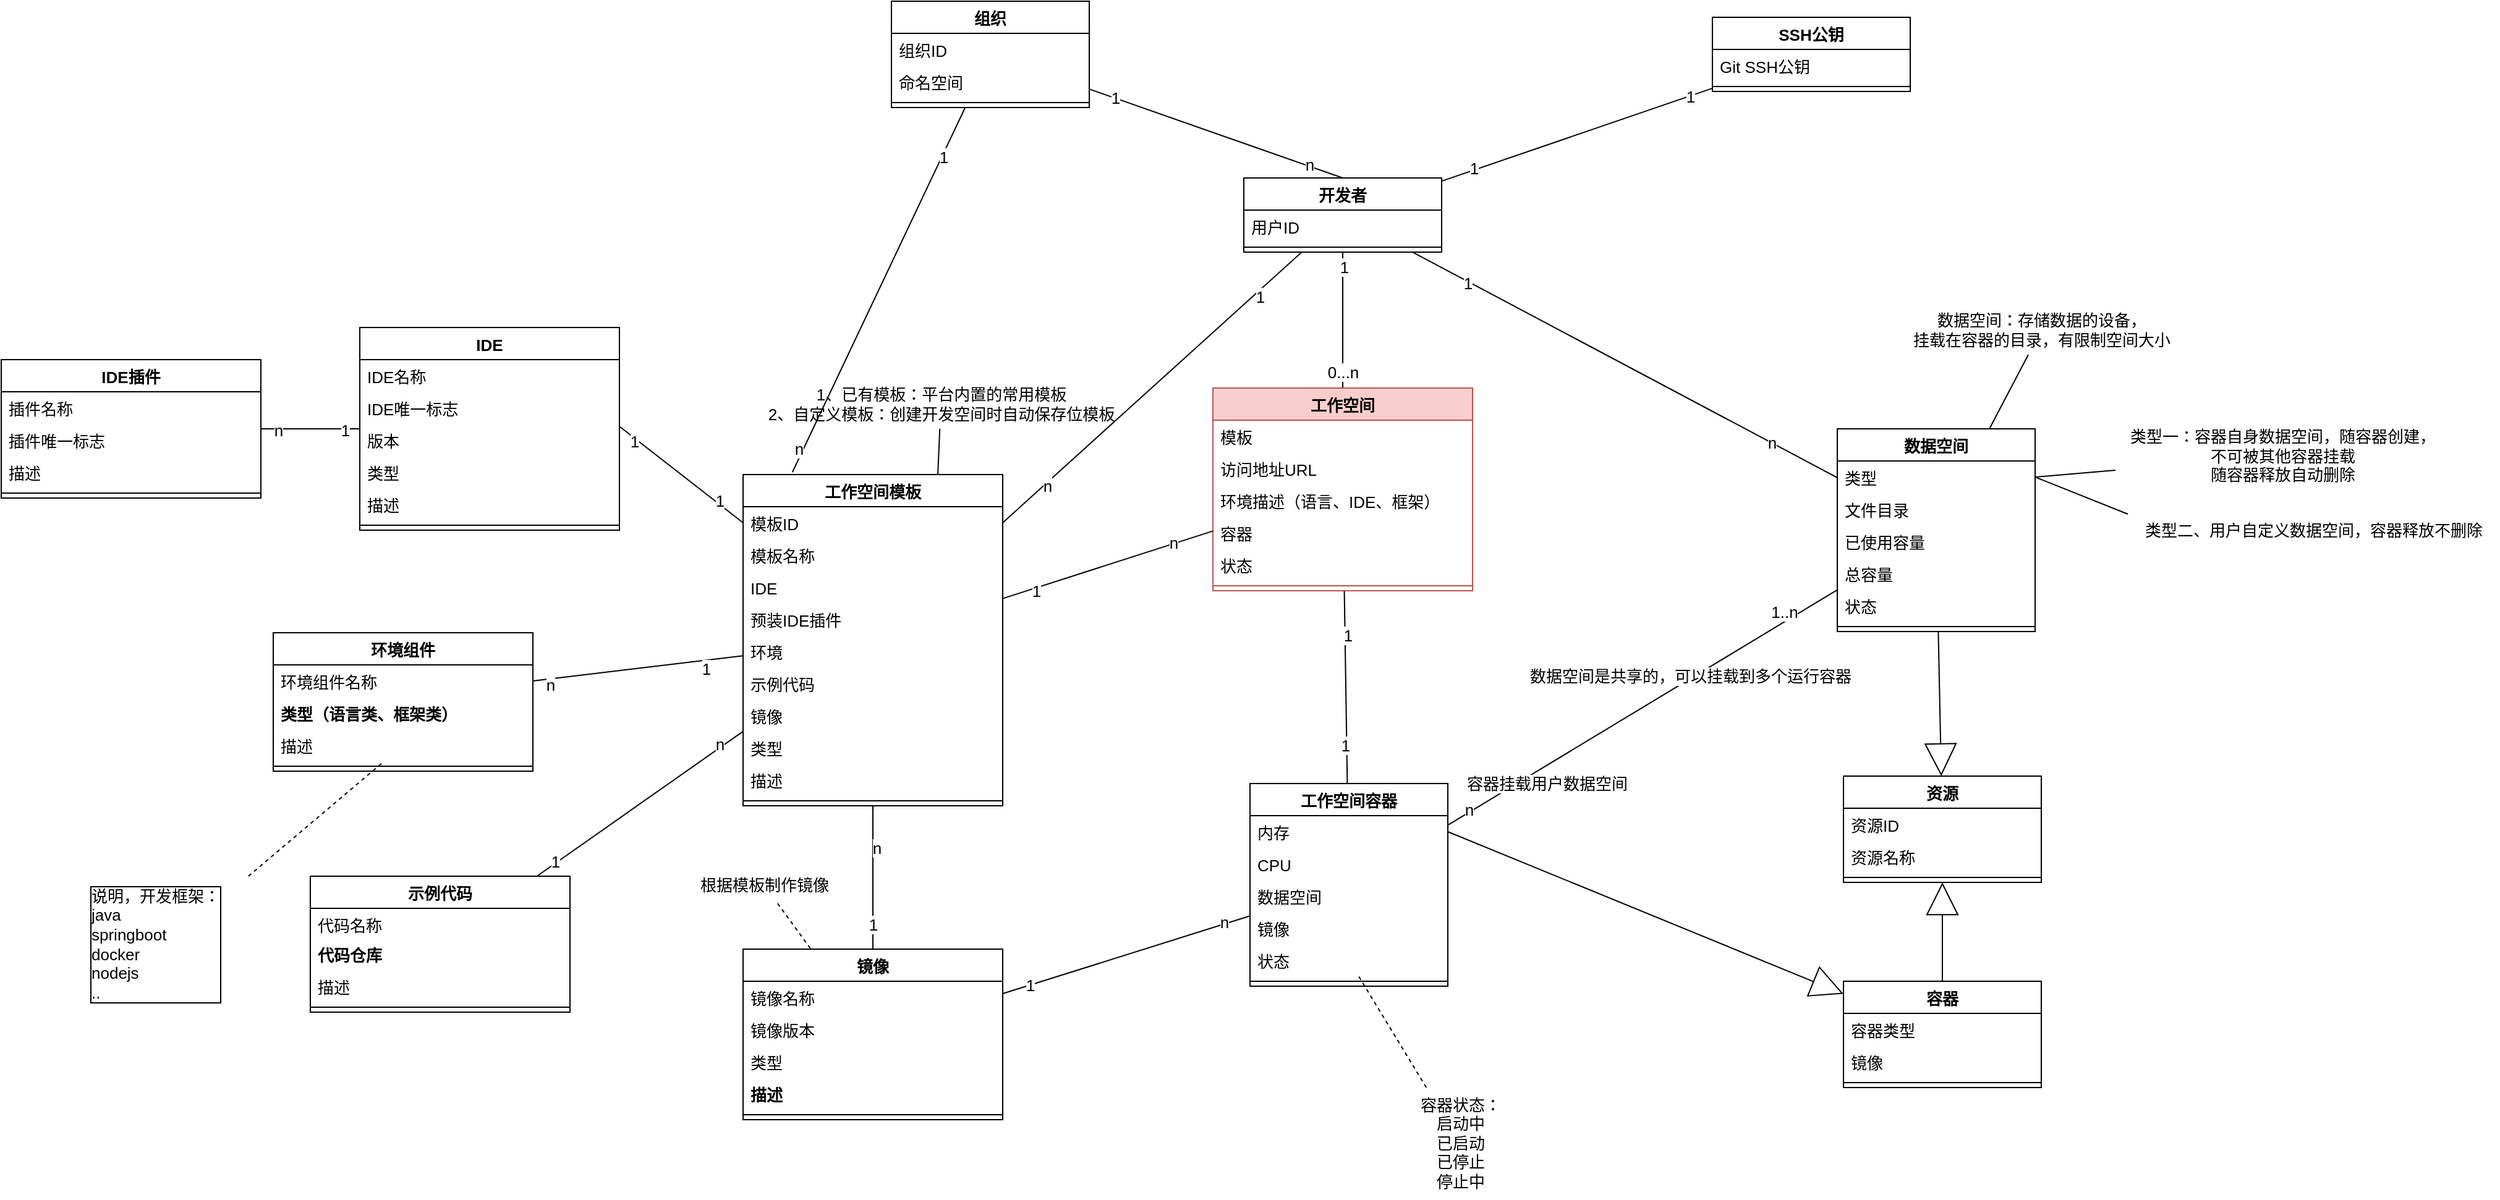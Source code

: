 <mxfile>
    <diagram id="drnLxJsywTrmw5wyHtBu" name="领域模型-工作空间">
        <mxGraphModel dx="2670" dy="678" grid="1" gridSize="10" guides="1" tooltips="1" connect="1" arrows="1" fold="1" page="1" pageScale="1" pageWidth="827" pageHeight="1169" math="0" shadow="0">
            <root>
                <mxCell id="0"/>
                <mxCell id="1" parent="0"/>
                <mxCell id="21" style="edgeStyle=none;html=1;endArrow=none;endFill=0;fontSize=13;" parent="1" source="56" target="47" edge="1">
                    <mxGeometry relative="1" as="geometry">
                        <mxPoint x="307.38" y="503" as="sourcePoint"/>
                        <mxPoint x="310" y="653" as="targetPoint"/>
                    </mxGeometry>
                </mxCell>
                <mxCell id="22" value="1" style="edgeLabel;html=1;align=center;verticalAlign=middle;resizable=0;points=[];fontSize=13;" parent="21" vertex="1" connectable="0">
                    <mxGeometry x="-0.543" y="2" relative="1" as="geometry">
                        <mxPoint as="offset"/>
                    </mxGeometry>
                </mxCell>
                <mxCell id="23" value="1" style="edgeLabel;html=1;align=center;verticalAlign=middle;resizable=0;points=[];fontSize=13;" parent="21" vertex="1" connectable="0">
                    <mxGeometry x="0.6" y="-1" relative="1" as="geometry">
                        <mxPoint as="offset"/>
                    </mxGeometry>
                </mxCell>
                <mxCell id="17" style="edgeStyle=none;html=1;endArrow=none;endFill=0;fontSize=13;" parent="1" source="51" target="56" edge="1">
                    <mxGeometry relative="1" as="geometry">
                        <mxPoint x="100" y="473" as="sourcePoint"/>
                        <mxPoint x="240" y="473" as="targetPoint"/>
                    </mxGeometry>
                </mxCell>
                <mxCell id="18" value="1" style="edgeLabel;html=1;align=center;verticalAlign=middle;resizable=0;points=[];fontSize=13;" parent="17" vertex="1" connectable="0">
                    <mxGeometry x="-0.786" y="1" relative="1" as="geometry">
                        <mxPoint as="offset"/>
                    </mxGeometry>
                </mxCell>
                <mxCell id="19" value="0...n" style="edgeLabel;html=1;align=center;verticalAlign=middle;resizable=0;points=[];fontSize=13;" parent="17" vertex="1" connectable="0">
                    <mxGeometry x="0.757" relative="1" as="geometry">
                        <mxPoint as="offset"/>
                    </mxGeometry>
                </mxCell>
                <mxCell id="28" style="edgeStyle=none;html=1;endArrow=none;endFill=0;fontSize=13;" parent="1" source="47" target="60" edge="1">
                    <mxGeometry relative="1" as="geometry">
                        <mxPoint x="345" y="653" as="sourcePoint"/>
                        <mxPoint x="575" y="503" as="targetPoint"/>
                    </mxGeometry>
                </mxCell>
                <mxCell id="29" value="n" style="edgeLabel;html=1;align=center;verticalAlign=middle;resizable=0;points=[];fontSize=13;" parent="28" vertex="1" connectable="0">
                    <mxGeometry x="-0.887" y="2" relative="1" as="geometry">
                        <mxPoint as="offset"/>
                    </mxGeometry>
                </mxCell>
                <mxCell id="30" value="1..n" style="edgeLabel;html=1;align=center;verticalAlign=middle;resizable=0;points=[];fontSize=13;" parent="28" vertex="1" connectable="0">
                    <mxGeometry x="0.835" y="-2" relative="1" as="geometry">
                        <mxPoint x="-18" as="offset"/>
                    </mxGeometry>
                </mxCell>
                <mxCell id="43" value="容器挂载用户数据空间" style="edgeLabel;html=1;align=center;verticalAlign=middle;resizable=0;points=[];fontSize=13;" parent="28" vertex="1" connectable="0">
                    <mxGeometry x="-0.668" y="-3" relative="1" as="geometry">
                        <mxPoint x="26" y="-5" as="offset"/>
                    </mxGeometry>
                </mxCell>
                <mxCell id="237" value="数据空间是共享的，可以挂载到多个运行容器" style="edgeLabel;html=1;align=center;verticalAlign=middle;resizable=0;points=[];fontSize=13;" parent="28" vertex="1" connectable="0">
                    <mxGeometry x="0.246" y="2" relative="1" as="geometry">
                        <mxPoint y="-1" as="offset"/>
                    </mxGeometry>
                </mxCell>
                <mxCell id="32" style="edgeStyle=none;html=1;endArrow=none;endFill=0;fontSize=13;" parent="1" source="31" target="60" edge="1">
                    <mxGeometry relative="1" as="geometry">
                        <mxPoint x="613" y="443" as="targetPoint"/>
                    </mxGeometry>
                </mxCell>
                <mxCell id="31" value="数据空间：存储数据的设备，&lt;br style=&quot;font-size: 13px;&quot;&gt;挂载在容器的目录，有限制空间大小" style="text;html=1;align=center;verticalAlign=middle;resizable=0;points=[];autosize=1;strokeColor=none;fillColor=none;fontSize=13;" parent="1" vertex="1">
                    <mxGeometry x="565" y="313" width="230" height="40" as="geometry"/>
                </mxCell>
                <mxCell id="68" style="edgeStyle=none;html=1;endArrow=none;endFill=0;entryX=1;entryY=0.5;entryDx=0;entryDy=0;fontSize=13;" parent="1" source="45" target="66" edge="1">
                    <mxGeometry relative="1" as="geometry"/>
                </mxCell>
                <mxCell id="45" value="类型一：容器自身数据空间，随容器创建，&lt;br style=&quot;font-size: 13px;&quot;&gt;不可被其他容器挂载&lt;br style=&quot;font-size: 13px;&quot;&gt;随容器释放自动删除" style="text;html=1;align=center;verticalAlign=middle;resizable=0;points=[];autosize=1;strokeColor=none;fillColor=none;fontSize=13;" parent="1" vertex="1">
                    <mxGeometry x="740" y="405" width="270" height="60" as="geometry"/>
                </mxCell>
                <mxCell id="69" style="edgeStyle=none;html=1;endArrow=none;endFill=0;exitX=0;exitY=0.067;exitDx=0;exitDy=0;exitPerimeter=0;entryX=1;entryY=0.5;entryDx=0;entryDy=0;fontSize=13;" parent="1" source="46" target="66" edge="1">
                    <mxGeometry relative="1" as="geometry"/>
                </mxCell>
                <mxCell id="46" value="类型二、用户自定义数据空间，容器释放不删除" style="text;html=1;align=center;verticalAlign=middle;resizable=0;points=[];autosize=1;strokeColor=none;fillColor=none;fontSize=13;" parent="1" vertex="1">
                    <mxGeometry x="750" y="480" width="300" height="30" as="geometry"/>
                </mxCell>
                <mxCell id="234" style="edgeStyle=none;html=1;endArrow=none;endFill=0;fontSize=13;" parent="1" source="47" target="159" edge="1">
                    <mxGeometry relative="1" as="geometry"/>
                </mxCell>
                <mxCell id="235" value="1" style="edgeLabel;html=1;align=center;verticalAlign=middle;resizable=0;points=[];fontSize=13;" parent="234" vertex="1" connectable="0">
                    <mxGeometry x="0.78" relative="1" as="geometry">
                        <mxPoint as="offset"/>
                    </mxGeometry>
                </mxCell>
                <mxCell id="236" value="n" style="edgeLabel;html=1;align=center;verticalAlign=middle;resizable=0;points=[];fontSize=13;" parent="234" vertex="1" connectable="0">
                    <mxGeometry x="-0.791" y="-2" relative="1" as="geometry">
                        <mxPoint as="offset"/>
                    </mxGeometry>
                </mxCell>
                <mxCell id="47" value="工作空间容器" style="swimlane;fontStyle=1;align=center;verticalAlign=top;childLayout=stackLayout;horizontal=1;startSize=26;horizontalStack=0;resizeParent=1;resizeParentMax=0;resizeLast=0;collapsible=1;marginBottom=0;fontSize=13;" parent="1" vertex="1">
                    <mxGeometry x="40" y="700" width="160" height="164" as="geometry"/>
                </mxCell>
                <mxCell id="74" value="内存" style="text;strokeColor=none;fillColor=none;align=left;verticalAlign=top;spacingLeft=4;spacingRight=4;overflow=hidden;rotatable=0;points=[[0,0.5],[1,0.5]];portConstraint=eastwest;fontSize=13;" parent="47" vertex="1">
                    <mxGeometry y="26" width="160" height="26" as="geometry"/>
                </mxCell>
                <mxCell id="75" value="CPU" style="text;strokeColor=none;fillColor=none;align=left;verticalAlign=top;spacingLeft=4;spacingRight=4;overflow=hidden;rotatable=0;points=[[0,0.5],[1,0.5]];portConstraint=eastwest;fontSize=13;" parent="47" vertex="1">
                    <mxGeometry y="52" width="160" height="26" as="geometry"/>
                </mxCell>
                <mxCell id="76" value="数据空间" style="text;strokeColor=none;fillColor=none;align=left;verticalAlign=top;spacingLeft=4;spacingRight=4;overflow=hidden;rotatable=0;points=[[0,0.5],[1,0.5]];portConstraint=eastwest;fontSize=13;" parent="47" vertex="1">
                    <mxGeometry y="78" width="160" height="26" as="geometry"/>
                </mxCell>
                <mxCell id="233" value="镜像" style="text;strokeColor=none;fillColor=none;align=left;verticalAlign=top;spacingLeft=4;spacingRight=4;overflow=hidden;rotatable=0;points=[[0,0.5],[1,0.5]];portConstraint=eastwest;fontSize=13;" parent="47" vertex="1">
                    <mxGeometry y="104" width="160" height="26" as="geometry"/>
                </mxCell>
                <mxCell id="81" value="状态" style="text;strokeColor=none;fillColor=none;align=left;verticalAlign=top;spacingLeft=4;spacingRight=4;overflow=hidden;rotatable=0;points=[[0,0.5],[1,0.5]];portConstraint=eastwest;fontSize=13;" parent="47" vertex="1">
                    <mxGeometry y="130" width="160" height="26" as="geometry"/>
                </mxCell>
                <mxCell id="49" value="" style="line;strokeWidth=1;fillColor=none;align=left;verticalAlign=middle;spacingTop=-1;spacingLeft=3;spacingRight=3;rotatable=0;labelPosition=right;points=[];portConstraint=eastwest;strokeColor=inherit;fontSize=13;" parent="47" vertex="1">
                    <mxGeometry y="156" width="160" height="8" as="geometry"/>
                </mxCell>
                <mxCell id="78" style="edgeStyle=none;html=1;endArrow=none;endFill=0;fontSize=13;" parent="1" source="51" target="60" edge="1">
                    <mxGeometry relative="1" as="geometry"/>
                </mxCell>
                <mxCell id="79" value="1" style="edgeLabel;html=1;align=center;verticalAlign=middle;resizable=0;points=[];fontSize=13;" parent="78" vertex="1" connectable="0">
                    <mxGeometry x="-0.741" y="-1" relative="1" as="geometry">
                        <mxPoint as="offset"/>
                    </mxGeometry>
                </mxCell>
                <mxCell id="80" value="n" style="edgeLabel;html=1;align=center;verticalAlign=middle;resizable=0;points=[];fontSize=13;" parent="78" vertex="1" connectable="0">
                    <mxGeometry x="0.688" relative="1" as="geometry">
                        <mxPoint as="offset"/>
                    </mxGeometry>
                </mxCell>
                <mxCell id="120" style="edgeStyle=none;html=1;endArrow=none;endFill=0;fontSize=13;" parent="1" source="51" target="116" edge="1">
                    <mxGeometry relative="1" as="geometry"/>
                </mxCell>
                <mxCell id="121" value="1" style="edgeLabel;html=1;align=center;verticalAlign=middle;resizable=0;points=[];fontSize=13;" parent="120" vertex="1" connectable="0">
                    <mxGeometry x="-0.758" y="2" relative="1" as="geometry">
                        <mxPoint as="offset"/>
                    </mxGeometry>
                </mxCell>
                <mxCell id="122" value="1" style="edgeLabel;html=1;align=center;verticalAlign=middle;resizable=0;points=[];fontSize=13;" parent="120" vertex="1" connectable="0">
                    <mxGeometry x="0.836" relative="1" as="geometry">
                        <mxPoint as="offset"/>
                    </mxGeometry>
                </mxCell>
                <mxCell id="244" style="edgeStyle=none;html=1;endArrow=none;endFill=0;fontSize=13;" parent="1" source="51" target="107" edge="1">
                    <mxGeometry relative="1" as="geometry"/>
                </mxCell>
                <mxCell id="245" value="n" style="edgeLabel;html=1;align=center;verticalAlign=middle;resizable=0;points=[];fontSize=13;" parent="244" vertex="1" connectable="0">
                    <mxGeometry x="0.713" y="2" relative="1" as="geometry">
                        <mxPoint as="offset"/>
                    </mxGeometry>
                </mxCell>
                <mxCell id="246" value="1" style="edgeLabel;html=1;align=center;verticalAlign=middle;resizable=0;points=[];fontSize=13;" parent="244" vertex="1" connectable="0">
                    <mxGeometry x="-0.698" y="4" relative="1" as="geometry">
                        <mxPoint as="offset"/>
                    </mxGeometry>
                </mxCell>
                <mxCell id="51" value="开发者" style="swimlane;fontStyle=1;align=center;verticalAlign=top;childLayout=stackLayout;horizontal=1;startSize=26;horizontalStack=0;resizeParent=1;resizeParentMax=0;resizeLast=0;collapsible=1;marginBottom=0;fontSize=13;" parent="1" vertex="1">
                    <mxGeometry x="35" y="210" width="160" height="60" as="geometry"/>
                </mxCell>
                <mxCell id="52" value="用户ID" style="text;strokeColor=none;fillColor=none;align=left;verticalAlign=top;spacingLeft=4;spacingRight=4;overflow=hidden;rotatable=0;points=[[0,0.5],[1,0.5]];portConstraint=eastwest;fontSize=13;" parent="51" vertex="1">
                    <mxGeometry y="26" width="160" height="26" as="geometry"/>
                </mxCell>
                <mxCell id="53" value="" style="line;strokeWidth=1;fillColor=none;align=left;verticalAlign=middle;spacingTop=-1;spacingLeft=3;spacingRight=3;rotatable=0;labelPosition=right;points=[];portConstraint=eastwest;strokeColor=inherit;fontSize=13;" parent="51" vertex="1">
                    <mxGeometry y="52" width="160" height="8" as="geometry"/>
                </mxCell>
                <mxCell id="56" value="工作空间" style="swimlane;fontStyle=1;align=center;verticalAlign=top;childLayout=stackLayout;horizontal=1;startSize=26;horizontalStack=0;resizeParent=1;resizeParentMax=0;resizeLast=0;collapsible=1;marginBottom=0;fillColor=#f8cecc;strokeColor=#b85450;fontSize=13;" parent="1" vertex="1">
                    <mxGeometry x="10" y="380" width="210" height="164" as="geometry"/>
                </mxCell>
                <mxCell id="105" value="模板" style="text;strokeColor=none;fillColor=none;align=left;verticalAlign=top;spacingLeft=4;spacingRight=4;overflow=hidden;rotatable=0;points=[[0,0.5],[1,0.5]];portConstraint=eastwest;fontSize=13;" parent="56" vertex="1">
                    <mxGeometry y="26" width="210" height="26" as="geometry"/>
                </mxCell>
                <mxCell id="106" value="访问地址URL" style="text;strokeColor=none;fillColor=none;align=left;verticalAlign=top;spacingLeft=4;spacingRight=4;overflow=hidden;rotatable=0;points=[[0,0.5],[1,0.5]];portConstraint=eastwest;fontSize=13;" parent="56" vertex="1">
                    <mxGeometry y="52" width="210" height="26" as="geometry"/>
                </mxCell>
                <mxCell id="103" value="环境描述（语言、IDE、框架）" style="text;strokeColor=none;fillColor=none;align=left;verticalAlign=top;spacingLeft=4;spacingRight=4;overflow=hidden;rotatable=0;points=[[0,0.5],[1,0.5]];portConstraint=eastwest;fontSize=13;" parent="56" vertex="1">
                    <mxGeometry y="78" width="210" height="26" as="geometry"/>
                </mxCell>
                <mxCell id="232" value="容器" style="text;strokeColor=none;fillColor=none;align=left;verticalAlign=top;spacingLeft=4;spacingRight=4;overflow=hidden;rotatable=0;points=[[0,0.5],[1,0.5]];portConstraint=eastwest;fontSize=13;" parent="56" vertex="1">
                    <mxGeometry y="104" width="210" height="26" as="geometry"/>
                </mxCell>
                <mxCell id="147" value="状态" style="text;strokeColor=none;fillColor=none;align=left;verticalAlign=top;spacingLeft=4;spacingRight=4;overflow=hidden;rotatable=0;points=[[0,0.5],[1,0.5]];portConstraint=eastwest;fontSize=13;" parent="56" vertex="1">
                    <mxGeometry y="130" width="210" height="26" as="geometry"/>
                </mxCell>
                <mxCell id="58" value="" style="line;strokeWidth=1;fillColor=none;align=left;verticalAlign=middle;spacingTop=-1;spacingLeft=3;spacingRight=3;rotatable=0;labelPosition=right;points=[];portConstraint=eastwest;strokeColor=inherit;fontSize=13;" parent="56" vertex="1">
                    <mxGeometry y="156" width="210" height="8" as="geometry"/>
                </mxCell>
                <mxCell id="97" style="edgeStyle=none;html=1;endArrow=block;endFill=0;endSize=24;fontSize=13;" parent="1" source="60" target="92" edge="1">
                    <mxGeometry relative="1" as="geometry"/>
                </mxCell>
                <mxCell id="60" value="数据空间" style="swimlane;fontStyle=1;align=center;verticalAlign=top;childLayout=stackLayout;horizontal=1;startSize=26;horizontalStack=0;resizeParent=1;resizeParentMax=0;resizeLast=0;collapsible=1;marginBottom=0;fontSize=13;" parent="1" vertex="1">
                    <mxGeometry x="515" y="413" width="160" height="164" as="geometry"/>
                </mxCell>
                <mxCell id="66" value="类型" style="text;strokeColor=none;fillColor=none;align=left;verticalAlign=top;spacingLeft=4;spacingRight=4;overflow=hidden;rotatable=0;points=[[0,0.5],[1,0.5]];portConstraint=eastwest;fontSize=13;" parent="60" vertex="1">
                    <mxGeometry y="26" width="160" height="26" as="geometry"/>
                </mxCell>
                <mxCell id="65" value="文件目录" style="text;strokeColor=none;fillColor=none;align=left;verticalAlign=top;spacingLeft=4;spacingRight=4;overflow=hidden;rotatable=0;points=[[0,0.5],[1,0.5]];portConstraint=eastwest;fontSize=13;" parent="60" vertex="1">
                    <mxGeometry y="52" width="160" height="26" as="geometry"/>
                </mxCell>
                <mxCell id="64" value="已使用容量" style="text;strokeColor=none;fillColor=none;align=left;verticalAlign=top;spacingLeft=4;spacingRight=4;overflow=hidden;rotatable=0;points=[[0,0.5],[1,0.5]];portConstraint=eastwest;fontSize=13;" parent="60" vertex="1">
                    <mxGeometry y="78" width="160" height="26" as="geometry"/>
                </mxCell>
                <mxCell id="63" value="总容量" style="text;strokeColor=none;fillColor=none;align=left;verticalAlign=top;spacingLeft=4;spacingRight=4;overflow=hidden;rotatable=0;points=[[0,0.5],[1,0.5]];portConstraint=eastwest;fontSize=13;" parent="60" vertex="1">
                    <mxGeometry y="104" width="160" height="26" as="geometry"/>
                </mxCell>
                <mxCell id="102" value="状态" style="text;strokeColor=none;fillColor=none;align=left;verticalAlign=top;spacingLeft=4;spacingRight=4;overflow=hidden;rotatable=0;points=[[0,0.5],[1,0.5]];portConstraint=eastwest;fontSize=13;" parent="60" vertex="1">
                    <mxGeometry y="130" width="160" height="26" as="geometry"/>
                </mxCell>
                <mxCell id="62" value="" style="line;strokeWidth=1;fillColor=none;align=left;verticalAlign=middle;spacingTop=-1;spacingLeft=3;spacingRight=3;rotatable=0;labelPosition=right;points=[];portConstraint=eastwest;strokeColor=inherit;fontSize=13;" parent="60" vertex="1">
                    <mxGeometry y="156" width="160" height="8" as="geometry"/>
                </mxCell>
                <mxCell id="92" value="资源" style="swimlane;fontStyle=1;align=center;verticalAlign=top;childLayout=stackLayout;horizontal=1;startSize=26;horizontalStack=0;resizeParent=1;resizeParentMax=0;resizeLast=0;collapsible=1;marginBottom=0;fontSize=13;" parent="1" vertex="1">
                    <mxGeometry x="520" y="694" width="160" height="86" as="geometry"/>
                </mxCell>
                <mxCell id="93" value="资源ID" style="text;strokeColor=none;fillColor=none;align=left;verticalAlign=top;spacingLeft=4;spacingRight=4;overflow=hidden;rotatable=0;points=[[0,0.5],[1,0.5]];portConstraint=eastwest;fontSize=13;" parent="92" vertex="1">
                    <mxGeometry y="26" width="160" height="26" as="geometry"/>
                </mxCell>
                <mxCell id="99" value="资源名称" style="text;strokeColor=none;fillColor=none;align=left;verticalAlign=top;spacingLeft=4;spacingRight=4;overflow=hidden;rotatable=0;points=[[0,0.5],[1,0.5]];portConstraint=eastwest;fontSize=13;" parent="92" vertex="1">
                    <mxGeometry y="52" width="160" height="26" as="geometry"/>
                </mxCell>
                <mxCell id="94" value="" style="line;strokeWidth=1;fillColor=none;align=left;verticalAlign=middle;spacingTop=-1;spacingLeft=3;spacingRight=3;rotatable=0;labelPosition=right;points=[];portConstraint=eastwest;strokeColor=inherit;fontSize=13;" parent="92" vertex="1">
                    <mxGeometry y="78" width="160" height="8" as="geometry"/>
                </mxCell>
                <mxCell id="96" style="edgeStyle=none;html=1;endArrow=block;endFill=0;endSize=24;exitX=0.5;exitY=0;exitDx=0;exitDy=0;fontSize=13;" parent="1" source="127" target="92" edge="1">
                    <mxGeometry relative="1" as="geometry">
                        <mxPoint x="670" y="880" as="sourcePoint"/>
                    </mxGeometry>
                </mxCell>
                <mxCell id="123" style="edgeStyle=none;html=1;endArrow=none;endFill=0;fontSize=13;" parent="1" source="107" target="56" edge="1">
                    <mxGeometry relative="1" as="geometry"/>
                </mxCell>
                <mxCell id="124" value="n" style="edgeLabel;html=1;align=center;verticalAlign=middle;resizable=0;points=[];fontSize=13;" parent="123" vertex="1" connectable="0">
                    <mxGeometry x="0.625" y="1" relative="1" as="geometry">
                        <mxPoint as="offset"/>
                    </mxGeometry>
                </mxCell>
                <mxCell id="126" value="1" style="edgeLabel;html=1;align=center;verticalAlign=middle;resizable=0;points=[];fontSize=13;" parent="123" vertex="1" connectable="0">
                    <mxGeometry x="-0.7" y="-2" relative="1" as="geometry">
                        <mxPoint as="offset"/>
                    </mxGeometry>
                </mxCell>
                <mxCell id="166" style="edgeStyle=none;html=1;entryX=0.5;entryY=0;entryDx=0;entryDy=0;endArrow=none;endFill=0;startArrow=none;startFill=0;endSize=6;startSize=12;fontSize=13;" parent="1" source="107" target="159" edge="1">
                    <mxGeometry relative="1" as="geometry"/>
                </mxCell>
                <mxCell id="167" value="n" style="edgeLabel;html=1;align=center;verticalAlign=middle;resizable=0;points=[];fontSize=13;" parent="166" vertex="1" connectable="0">
                    <mxGeometry x="-0.684" y="3" relative="1" as="geometry">
                        <mxPoint y="15" as="offset"/>
                    </mxGeometry>
                </mxCell>
                <mxCell id="168" value="1" style="edgeLabel;html=1;align=center;verticalAlign=middle;resizable=0;points=[];fontSize=13;" parent="166" vertex="1" connectable="0">
                    <mxGeometry x="0.658" relative="1" as="geometry">
                        <mxPoint as="offset"/>
                    </mxGeometry>
                </mxCell>
                <mxCell id="174" style="edgeStyle=none;html=1;endArrow=none;endFill=0;exitX=1;exitY=0.077;exitDx=0;exitDy=0;exitPerimeter=0;entryX=0;entryY=0.5;entryDx=0;entryDy=0;endSize=12;fontSize=13;" parent="1" source="212" target="108" edge="1">
                    <mxGeometry relative="1" as="geometry">
                        <mxPoint x="-380" y="390" as="targetPoint"/>
                    </mxGeometry>
                </mxCell>
                <mxCell id="175" value="1" style="edgeLabel;html=1;align=center;verticalAlign=middle;resizable=0;points=[];fontSize=13;" parent="174" vertex="1" connectable="0">
                    <mxGeometry x="-0.738" y="-2" relative="1" as="geometry">
                        <mxPoint as="offset"/>
                    </mxGeometry>
                </mxCell>
                <mxCell id="176" value="1" style="edgeLabel;html=1;align=center;verticalAlign=middle;resizable=0;points=[];fontSize=13;" parent="174" vertex="1" connectable="0">
                    <mxGeometry x="0.74" y="2" relative="1" as="geometry">
                        <mxPoint x="-8" y="-7" as="offset"/>
                    </mxGeometry>
                </mxCell>
                <mxCell id="204" style="edgeStyle=none;html=1;entryX=1;entryY=0.5;entryDx=0;entryDy=0;endArrow=none;endFill=0;endSize=6;startArrow=none;startFill=0;targetPerimeterSpacing=0;sourcePerimeterSpacing=0;startSize=12;fontSize=13;" parent="1" source="107" target="199" edge="1">
                    <mxGeometry relative="1" as="geometry"/>
                </mxCell>
                <mxCell id="205" value="1" style="edgeLabel;html=1;align=center;verticalAlign=middle;resizable=0;points=[];fontSize=13;" parent="204" vertex="1" connectable="0">
                    <mxGeometry x="-0.802" y="2" relative="1" as="geometry">
                        <mxPoint x="-14" y="6" as="offset"/>
                    </mxGeometry>
                </mxCell>
                <mxCell id="206" value="n" style="edgeLabel;html=1;align=center;verticalAlign=middle;resizable=0;points=[];fontSize=13;" parent="204" vertex="1" connectable="0">
                    <mxGeometry x="0.839" y="4" relative="1" as="geometry">
                        <mxPoint as="offset"/>
                    </mxGeometry>
                </mxCell>
                <mxCell id="222" style="edgeStyle=none;html=1;endArrow=none;endFill=0;endSize=6;startArrow=none;startFill=0;startSize=12;fontSize=13;" parent="1" source="107" target="217" edge="1">
                    <mxGeometry relative="1" as="geometry"/>
                </mxCell>
                <mxCell id="223" value="n" style="edgeLabel;html=1;align=center;verticalAlign=middle;resizable=0;points=[];fontSize=13;" parent="222" vertex="1" connectable="0">
                    <mxGeometry x="-0.785" y="-3" relative="1" as="geometry">
                        <mxPoint as="offset"/>
                    </mxGeometry>
                </mxCell>
                <mxCell id="224" value="1" style="edgeLabel;html=1;align=center;verticalAlign=middle;resizable=0;points=[];fontSize=13;" parent="222" vertex="1" connectable="0">
                    <mxGeometry x="0.817" y="-2" relative="1" as="geometry">
                        <mxPoint as="offset"/>
                    </mxGeometry>
                </mxCell>
                <mxCell id="107" value="工作空间模板" style="swimlane;fontStyle=1;align=center;verticalAlign=top;childLayout=stackLayout;horizontal=1;startSize=26;horizontalStack=0;resizeParent=1;resizeParentMax=0;resizeLast=0;collapsible=1;marginBottom=0;fontSize=13;" parent="1" vertex="1">
                    <mxGeometry x="-370" y="450" width="210" height="268" as="geometry"/>
                </mxCell>
                <mxCell id="108" value="模板ID" style="text;strokeColor=none;fillColor=none;align=left;verticalAlign=top;spacingLeft=4;spacingRight=4;overflow=hidden;rotatable=0;points=[[0,0.5],[1,0.5]];portConstraint=eastwest;fontSize=13;" parent="107" vertex="1">
                    <mxGeometry y="26" width="210" height="26" as="geometry"/>
                </mxCell>
                <mxCell id="111" value="模板名称" style="text;strokeColor=none;fillColor=none;align=left;verticalAlign=top;spacingLeft=4;spacingRight=4;overflow=hidden;rotatable=0;points=[[0,0.5],[1,0.5]];portConstraint=eastwest;fontSize=13;" parent="107" vertex="1">
                    <mxGeometry y="52" width="210" height="26" as="geometry"/>
                </mxCell>
                <mxCell id="226" value="IDE" style="text;strokeColor=none;fillColor=none;align=left;verticalAlign=top;spacingLeft=4;spacingRight=4;overflow=hidden;rotatable=0;points=[[0,0.5],[1,0.5]];portConstraint=eastwest;fontStyle=0;fontSize=13;" parent="107" vertex="1">
                    <mxGeometry y="78" width="210" height="26" as="geometry"/>
                </mxCell>
                <mxCell id="227" value="预装IDE插件" style="text;strokeColor=none;fillColor=none;align=left;verticalAlign=top;spacingLeft=4;spacingRight=4;overflow=hidden;rotatable=0;points=[[0,0.5],[1,0.5]];portConstraint=eastwest;fontStyle=0;fontSize=13;" parent="107" vertex="1">
                    <mxGeometry y="104" width="210" height="26" as="geometry"/>
                </mxCell>
                <mxCell id="112" value="环境" style="text;strokeColor=none;fillColor=none;align=left;verticalAlign=top;spacingLeft=4;spacingRight=4;overflow=hidden;rotatable=0;points=[[0,0.5],[1,0.5]];portConstraint=eastwest;fontStyle=0;fontSize=13;" parent="107" vertex="1">
                    <mxGeometry y="130" width="210" height="26" as="geometry"/>
                </mxCell>
                <mxCell id="113" value="示例代码" style="text;strokeColor=none;fillColor=none;align=left;verticalAlign=top;spacingLeft=4;spacingRight=4;overflow=hidden;rotatable=0;points=[[0,0.5],[1,0.5]];portConstraint=eastwest;fontSize=13;" parent="107" vertex="1">
                    <mxGeometry y="156" width="210" height="26" as="geometry"/>
                </mxCell>
                <mxCell id="228" value="镜像" style="text;strokeColor=none;fillColor=none;align=left;verticalAlign=top;spacingLeft=4;spacingRight=4;overflow=hidden;rotatable=0;points=[[0,0.5],[1,0.5]];portConstraint=eastwest;fontSize=13;" parent="107" vertex="1">
                    <mxGeometry y="182" width="210" height="26" as="geometry"/>
                </mxCell>
                <mxCell id="239" value="类型" style="text;strokeColor=none;fillColor=none;align=left;verticalAlign=top;spacingLeft=4;spacingRight=4;overflow=hidden;rotatable=0;points=[[0,0.5],[1,0.5]];portConstraint=eastwest;fontSize=13;" parent="107" vertex="1">
                    <mxGeometry y="208" width="210" height="26" as="geometry"/>
                </mxCell>
                <mxCell id="230" value="描述" style="text;strokeColor=none;fillColor=none;align=left;verticalAlign=top;spacingLeft=4;spacingRight=4;overflow=hidden;rotatable=0;points=[[0,0.5],[1,0.5]];portConstraint=eastwest;fontSize=13;" parent="107" vertex="1">
                    <mxGeometry y="234" width="210" height="26" as="geometry"/>
                </mxCell>
                <mxCell id="109" value="" style="line;strokeWidth=1;fillColor=none;align=left;verticalAlign=middle;spacingTop=-1;spacingLeft=3;spacingRight=3;rotatable=0;labelPosition=right;points=[];portConstraint=eastwest;strokeColor=inherit;fontSize=13;" parent="107" vertex="1">
                    <mxGeometry y="260" width="210" height="8" as="geometry"/>
                </mxCell>
                <mxCell id="116" value="SSH公钥" style="swimlane;fontStyle=1;align=center;verticalAlign=top;childLayout=stackLayout;horizontal=1;startSize=26;horizontalStack=0;resizeParent=1;resizeParentMax=0;resizeLast=0;collapsible=1;marginBottom=0;fontSize=13;" parent="1" vertex="1">
                    <mxGeometry x="414" y="80" width="160" height="60" as="geometry"/>
                </mxCell>
                <mxCell id="117" value="Git SSH公钥" style="text;strokeColor=none;fillColor=none;align=left;verticalAlign=top;spacingLeft=4;spacingRight=4;overflow=hidden;rotatable=0;points=[[0,0.5],[1,0.5]];portConstraint=eastwest;fontSize=13;" parent="116" vertex="1">
                    <mxGeometry y="26" width="160" height="26" as="geometry"/>
                </mxCell>
                <mxCell id="118" value="" style="line;strokeWidth=1;fillColor=none;align=left;verticalAlign=middle;spacingTop=-1;spacingLeft=3;spacingRight=3;rotatable=0;labelPosition=right;points=[];portConstraint=eastwest;strokeColor=inherit;fontSize=13;" parent="116" vertex="1">
                    <mxGeometry y="52" width="160" height="8" as="geometry"/>
                </mxCell>
                <mxCell id="127" value="容器" style="swimlane;fontStyle=1;align=center;verticalAlign=top;childLayout=stackLayout;horizontal=1;startSize=26;horizontalStack=0;resizeParent=1;resizeParentMax=0;resizeLast=0;collapsible=1;marginBottom=0;fontSize=13;" parent="1" vertex="1">
                    <mxGeometry x="520" y="860" width="160" height="86" as="geometry"/>
                </mxCell>
                <mxCell id="132" value="容器类型" style="text;strokeColor=none;fillColor=none;align=left;verticalAlign=top;spacingLeft=4;spacingRight=4;overflow=hidden;rotatable=0;points=[[0,0.5],[1,0.5]];portConstraint=eastwest;fontSize=13;" parent="127" vertex="1">
                    <mxGeometry y="26" width="160" height="26" as="geometry"/>
                </mxCell>
                <mxCell id="133" value="镜像" style="text;strokeColor=none;fillColor=none;align=left;verticalAlign=top;spacingLeft=4;spacingRight=4;overflow=hidden;rotatable=0;points=[[0,0.5],[1,0.5]];portConstraint=eastwest;fontSize=13;" parent="127" vertex="1">
                    <mxGeometry y="52" width="160" height="26" as="geometry"/>
                </mxCell>
                <mxCell id="129" value="" style="line;strokeWidth=1;fillColor=none;align=left;verticalAlign=middle;spacingTop=-1;spacingLeft=3;spacingRight=3;rotatable=0;labelPosition=right;points=[];portConstraint=eastwest;strokeColor=inherit;fontSize=13;" parent="127" vertex="1">
                    <mxGeometry y="78" width="160" height="8" as="geometry"/>
                </mxCell>
                <mxCell id="134" style="edgeStyle=none;html=1;endArrow=block;endFill=0;endSize=24;exitX=1;exitY=0.5;exitDx=0;exitDy=0;rounded=0;fontSize=13;" parent="1" source="74" target="127" edge="1">
                    <mxGeometry relative="1" as="geometry">
                        <mxPoint x="650" y="764" as="sourcePoint"/>
                        <mxPoint x="730" y="687" as="targetPoint"/>
                        <Array as="points"/>
                    </mxGeometry>
                </mxCell>
                <mxCell id="146" style="edgeStyle=none;html=1;entryX=0.75;entryY=0;entryDx=0;entryDy=0;endArrow=none;endFill=0;fontSize=13;" parent="1" source="145" target="107" edge="1">
                    <mxGeometry relative="1" as="geometry"/>
                </mxCell>
                <mxCell id="145" value="1、已有模板：平台内置的常用模板&lt;br style=&quot;font-size: 13px;&quot;&gt;2、自定义模板：创建开发空间时自动保存位模板" style="text;html=1;align=center;verticalAlign=middle;resizable=0;points=[];autosize=1;strokeColor=none;fillColor=none;fontSize=13;" parent="1" vertex="1">
                    <mxGeometry x="-360" y="373" width="300" height="40" as="geometry"/>
                </mxCell>
                <mxCell id="155" style="edgeStyle=none;html=1;entryX=0.5;entryY=0;entryDx=0;entryDy=0;endArrow=none;endFill=0;fontSize=13;" parent="1" source="152" target="51" edge="1">
                    <mxGeometry relative="1" as="geometry"/>
                </mxCell>
                <mxCell id="156" value="1" style="edgeLabel;html=1;align=center;verticalAlign=middle;resizable=0;points=[];fontSize=13;" parent="155" vertex="1" connectable="0">
                    <mxGeometry x="-0.8" relative="1" as="geometry">
                        <mxPoint as="offset"/>
                    </mxGeometry>
                </mxCell>
                <mxCell id="158" value="n" style="edgeLabel;html=1;align=center;verticalAlign=middle;resizable=0;points=[];fontSize=13;" parent="155" vertex="1" connectable="0">
                    <mxGeometry x="0.725" y="3" relative="1" as="geometry">
                        <mxPoint y="1" as="offset"/>
                    </mxGeometry>
                </mxCell>
                <mxCell id="240" style="edgeStyle=none;html=1;entryX=0.19;entryY=-0.007;entryDx=0;entryDy=0;entryPerimeter=0;endArrow=none;endFill=0;fontSize=13;" parent="1" source="152" target="107" edge="1">
                    <mxGeometry relative="1" as="geometry"/>
                </mxCell>
                <mxCell id="242" value="1" style="edgeLabel;html=1;align=center;verticalAlign=middle;resizable=0;points=[];fontSize=13;" parent="240" vertex="1" connectable="0">
                    <mxGeometry x="-0.73" y="1" relative="1" as="geometry">
                        <mxPoint as="offset"/>
                    </mxGeometry>
                </mxCell>
                <mxCell id="243" value="n" style="edgeLabel;html=1;align=center;verticalAlign=middle;resizable=0;points=[];fontSize=13;" parent="240" vertex="1" connectable="0">
                    <mxGeometry x="0.878" y="-2" relative="1" as="geometry">
                        <mxPoint x="-2" as="offset"/>
                    </mxGeometry>
                </mxCell>
                <mxCell id="152" value="组织" style="swimlane;fontStyle=1;align=center;verticalAlign=top;childLayout=stackLayout;horizontal=1;startSize=26;horizontalStack=0;resizeParent=1;resizeParentMax=0;resizeLast=0;collapsible=1;marginBottom=0;fontSize=13;" parent="1" vertex="1">
                    <mxGeometry x="-250" y="67" width="160" height="86" as="geometry"/>
                </mxCell>
                <mxCell id="153" value="组织ID" style="text;strokeColor=none;fillColor=none;align=left;verticalAlign=top;spacingLeft=4;spacingRight=4;overflow=hidden;rotatable=0;points=[[0,0.5],[1,0.5]];portConstraint=eastwest;fontSize=13;" parent="152" vertex="1">
                    <mxGeometry y="26" width="160" height="26" as="geometry"/>
                </mxCell>
                <mxCell id="sFmFvhuVP9Z2TLUgdtQx-237" value="命名空间" style="text;strokeColor=none;fillColor=none;align=left;verticalAlign=top;spacingLeft=4;spacingRight=4;overflow=hidden;rotatable=0;points=[[0,0.5],[1,0.5]];portConstraint=eastwest;fontSize=13;" parent="152" vertex="1">
                    <mxGeometry y="52" width="160" height="26" as="geometry"/>
                </mxCell>
                <mxCell id="154" value="" style="line;strokeWidth=1;fillColor=none;align=left;verticalAlign=middle;spacingTop=-1;spacingLeft=3;spacingRight=3;rotatable=0;labelPosition=right;points=[];portConstraint=eastwest;strokeColor=inherit;fontSize=13;" parent="152" vertex="1">
                    <mxGeometry y="78" width="160" height="8" as="geometry"/>
                </mxCell>
                <mxCell id="159" value="镜像" style="swimlane;fontStyle=1;align=center;verticalAlign=top;childLayout=stackLayout;horizontal=1;startSize=26;horizontalStack=0;resizeParent=1;resizeParentMax=0;resizeLast=0;collapsible=1;marginBottom=0;fontSize=13;" parent="1" vertex="1">
                    <mxGeometry x="-370" y="834" width="210" height="138" as="geometry"/>
                </mxCell>
                <mxCell id="160" value="镜像名称" style="text;strokeColor=none;fillColor=none;align=left;verticalAlign=top;spacingLeft=4;spacingRight=4;overflow=hidden;rotatable=0;points=[[0,0.5],[1,0.5]];portConstraint=eastwest;fontSize=13;" parent="159" vertex="1">
                    <mxGeometry y="26" width="210" height="26" as="geometry"/>
                </mxCell>
                <mxCell id="161" value="镜像版本" style="text;strokeColor=none;fillColor=none;align=left;verticalAlign=top;spacingLeft=4;spacingRight=4;overflow=hidden;rotatable=0;points=[[0,0.5],[1,0.5]];portConstraint=eastwest;fontSize=13;" parent="159" vertex="1">
                    <mxGeometry y="52" width="210" height="26" as="geometry"/>
                </mxCell>
                <mxCell id="252" value="类型" style="text;strokeColor=none;fillColor=none;align=left;verticalAlign=top;spacingLeft=4;spacingRight=4;overflow=hidden;rotatable=0;points=[[0,0.5],[1,0.5]];portConstraint=eastwest;fontSize=13;" parent="159" vertex="1">
                    <mxGeometry y="78" width="210" height="26" as="geometry"/>
                </mxCell>
                <mxCell id="162" value="描述" style="text;strokeColor=none;fillColor=none;align=left;verticalAlign=top;spacingLeft=4;spacingRight=4;overflow=hidden;rotatable=0;points=[[0,0.5],[1,0.5]];portConstraint=eastwest;fontStyle=1;fontSize=13;" parent="159" vertex="1">
                    <mxGeometry y="104" width="210" height="26" as="geometry"/>
                </mxCell>
                <mxCell id="165" value="" style="line;strokeWidth=1;fillColor=none;align=left;verticalAlign=middle;spacingTop=-1;spacingLeft=3;spacingRight=3;rotatable=0;labelPosition=right;points=[];portConstraint=eastwest;strokeColor=inherit;fontSize=13;" parent="159" vertex="1">
                    <mxGeometry y="130" width="210" height="8" as="geometry"/>
                </mxCell>
                <mxCell id="169" value="IDE插件" style="swimlane;fontStyle=1;align=center;verticalAlign=top;childLayout=stackLayout;horizontal=1;startSize=26;horizontalStack=0;resizeParent=1;resizeParentMax=0;resizeLast=0;collapsible=1;marginBottom=0;fontSize=13;" parent="1" vertex="1">
                    <mxGeometry x="-970" y="357" width="210" height="112" as="geometry"/>
                </mxCell>
                <mxCell id="170" value="插件名称" style="text;strokeColor=none;fillColor=none;align=left;verticalAlign=top;spacingLeft=4;spacingRight=4;overflow=hidden;rotatable=0;points=[[0,0.5],[1,0.5]];portConstraint=eastwest;fontSize=13;" parent="169" vertex="1">
                    <mxGeometry y="26" width="210" height="26" as="geometry"/>
                </mxCell>
                <mxCell id="171" value="插件唯一标志" style="text;strokeColor=none;fillColor=none;align=left;verticalAlign=top;spacingLeft=4;spacingRight=4;overflow=hidden;rotatable=0;points=[[0,0.5],[1,0.5]];portConstraint=eastwest;fontSize=13;" parent="169" vertex="1">
                    <mxGeometry y="52" width="210" height="26" as="geometry"/>
                </mxCell>
                <mxCell id="172" value="描述" style="text;strokeColor=none;fillColor=none;align=left;verticalAlign=top;spacingLeft=4;spacingRight=4;overflow=hidden;rotatable=0;points=[[0,0.5],[1,0.5]];portConstraint=eastwest;fontStyle=0;fontSize=13;" parent="169" vertex="1">
                    <mxGeometry y="78" width="210" height="26" as="geometry"/>
                </mxCell>
                <mxCell id="173" value="" style="line;strokeWidth=1;fillColor=none;align=left;verticalAlign=middle;spacingTop=-1;spacingLeft=3;spacingRight=3;rotatable=0;labelPosition=right;points=[];portConstraint=eastwest;strokeColor=inherit;fontSize=13;" parent="169" vertex="1">
                    <mxGeometry y="104" width="210" height="8" as="geometry"/>
                </mxCell>
                <mxCell id="182" style="edgeStyle=none;html=1;endArrow=none;endFill=0;fontSize=13;" parent="1" source="177" target="169" edge="1">
                    <mxGeometry relative="1" as="geometry">
                        <mxPoint x="-615" y="340" as="targetPoint"/>
                    </mxGeometry>
                </mxCell>
                <mxCell id="183" value="1" style="edgeLabel;html=1;align=center;verticalAlign=middle;resizable=0;points=[];fontSize=13;" parent="182" vertex="1" connectable="0">
                    <mxGeometry x="-0.703" y="1" relative="1" as="geometry">
                        <mxPoint as="offset"/>
                    </mxGeometry>
                </mxCell>
                <mxCell id="185" value="n" style="edgeLabel;html=1;align=center;verticalAlign=middle;resizable=0;points=[];fontSize=13;" parent="182" vertex="1" connectable="0">
                    <mxGeometry x="0.644" y="1" relative="1" as="geometry">
                        <mxPoint as="offset"/>
                    </mxGeometry>
                </mxCell>
                <mxCell id="177" value="IDE" style="swimlane;fontStyle=1;align=center;verticalAlign=top;childLayout=stackLayout;horizontal=1;startSize=26;horizontalStack=0;resizeParent=1;resizeParentMax=0;resizeLast=0;collapsible=1;marginBottom=0;fontSize=13;" parent="1" vertex="1">
                    <mxGeometry x="-680" y="331" width="210" height="164" as="geometry"/>
                </mxCell>
                <mxCell id="178" value="IDE名称" style="text;strokeColor=none;fillColor=none;align=left;verticalAlign=top;spacingLeft=4;spacingRight=4;overflow=hidden;rotatable=0;points=[[0,0.5],[1,0.5]];portConstraint=eastwest;fontSize=13;" parent="177" vertex="1">
                    <mxGeometry y="26" width="210" height="26" as="geometry"/>
                </mxCell>
                <mxCell id="190" value="IDE唯一标志" style="text;strokeColor=none;fillColor=none;align=left;verticalAlign=top;spacingLeft=4;spacingRight=4;overflow=hidden;rotatable=0;points=[[0,0.5],[1,0.5]];portConstraint=eastwest;fontSize=13;" parent="177" vertex="1">
                    <mxGeometry y="52" width="210" height="26" as="geometry"/>
                </mxCell>
                <mxCell id="212" value="版本" style="text;strokeColor=none;fillColor=none;align=left;verticalAlign=top;spacingLeft=4;spacingRight=4;overflow=hidden;rotatable=0;points=[[0,0.5],[1,0.5]];portConstraint=eastwest;fontSize=13;" parent="177" vertex="1">
                    <mxGeometry y="78" width="210" height="26" as="geometry"/>
                </mxCell>
                <mxCell id="191" value="类型" style="text;strokeColor=none;fillColor=none;align=left;verticalAlign=top;spacingLeft=4;spacingRight=4;overflow=hidden;rotatable=0;points=[[0,0.5],[1,0.5]];portConstraint=eastwest;fontSize=13;" parent="177" vertex="1">
                    <mxGeometry y="104" width="210" height="26" as="geometry"/>
                </mxCell>
                <mxCell id="180" value="描述" style="text;strokeColor=none;fillColor=none;align=left;verticalAlign=top;spacingLeft=4;spacingRight=4;overflow=hidden;rotatable=0;points=[[0,0.5],[1,0.5]];portConstraint=eastwest;fontStyle=0;fontSize=13;" parent="177" vertex="1">
                    <mxGeometry y="130" width="210" height="26" as="geometry"/>
                </mxCell>
                <mxCell id="181" value="" style="line;strokeWidth=1;fillColor=none;align=left;verticalAlign=middle;spacingTop=-1;spacingLeft=3;spacingRight=3;rotatable=0;labelPosition=right;points=[];portConstraint=eastwest;strokeColor=inherit;fontSize=13;" parent="177" vertex="1">
                    <mxGeometry y="156" width="210" height="8" as="geometry"/>
                </mxCell>
                <mxCell id="198" value="环境组件" style="swimlane;fontStyle=1;align=center;verticalAlign=top;childLayout=stackLayout;horizontal=1;startSize=26;horizontalStack=0;resizeParent=1;resizeParentMax=0;resizeLast=0;collapsible=1;marginBottom=0;fontSize=13;" parent="1" vertex="1">
                    <mxGeometry x="-750" y="578" width="210" height="112" as="geometry"/>
                </mxCell>
                <mxCell id="199" value="环境组件名称" style="text;strokeColor=none;fillColor=none;align=left;verticalAlign=top;spacingLeft=4;spacingRight=4;overflow=hidden;rotatable=0;points=[[0,0.5],[1,0.5]];portConstraint=eastwest;fontSize=13;" parent="198" vertex="1">
                    <mxGeometry y="26" width="210" height="26" as="geometry"/>
                </mxCell>
                <mxCell id="213" value="类型（语言类、框架类）" style="text;strokeColor=none;fillColor=none;align=left;verticalAlign=top;spacingLeft=4;spacingRight=4;overflow=hidden;rotatable=0;points=[[0,0.5],[1,0.5]];portConstraint=eastwest;fontStyle=1;fontSize=13;" parent="198" vertex="1">
                    <mxGeometry y="52" width="210" height="26" as="geometry"/>
                </mxCell>
                <mxCell id="202" value="描述" style="text;strokeColor=none;fillColor=none;align=left;verticalAlign=top;spacingLeft=4;spacingRight=4;overflow=hidden;rotatable=0;points=[[0,0.5],[1,0.5]];portConstraint=eastwest;fontStyle=0;fontSize=13;" parent="198" vertex="1">
                    <mxGeometry y="78" width="210" height="26" as="geometry"/>
                </mxCell>
                <mxCell id="203" value="" style="line;strokeWidth=1;fillColor=none;align=left;verticalAlign=middle;spacingTop=-1;spacingLeft=3;spacingRight=3;rotatable=0;labelPosition=right;points=[];portConstraint=eastwest;strokeColor=inherit;fontSize=13;" parent="198" vertex="1">
                    <mxGeometry y="104" width="210" height="8" as="geometry"/>
                </mxCell>
                <mxCell id="209" style="edgeStyle=none;html=1;endArrow=none;endFill=0;endSize=6;dashed=1;fontSize=13;" parent="1" source="208" target="202" edge="1">
                    <mxGeometry relative="1" as="geometry"/>
                </mxCell>
                <mxCell id="208" value="说明，开发框架：&lt;br style=&quot;font-size: 13px;&quot;&gt;java&lt;br style=&quot;font-size: 13px;&quot;&gt;springboot&lt;br style=&quot;font-size: 13px;&quot;&gt;docker&lt;br style=&quot;font-size: 13px;&quot;&gt;nodejs&lt;br style=&quot;font-size: 13px;&quot;&gt;.." style="text;html=1;align=left;verticalAlign=middle;resizable=0;points=[];autosize=1;strokeColor=none;fillColor=none;labelBorderColor=default;fontSize=13;" parent="1" vertex="1">
                    <mxGeometry x="-900" y="775" width="130" height="110" as="geometry"/>
                </mxCell>
                <mxCell id="217" value="示例代码" style="swimlane;fontStyle=1;align=center;verticalAlign=top;childLayout=stackLayout;horizontal=1;startSize=26;horizontalStack=0;resizeParent=1;resizeParentMax=0;resizeLast=0;collapsible=1;marginBottom=0;fontSize=13;" parent="1" vertex="1">
                    <mxGeometry x="-720" y="775" width="210" height="110" as="geometry"/>
                </mxCell>
                <mxCell id="218" value="代码名称" style="text;strokeColor=none;fillColor=none;align=left;verticalAlign=top;spacingLeft=4;spacingRight=4;overflow=hidden;rotatable=0;points=[[0,0.5],[1,0.5]];portConstraint=eastwest;fontSize=13;" parent="217" vertex="1">
                    <mxGeometry y="26" width="210" height="24" as="geometry"/>
                </mxCell>
                <mxCell id="219" value="代码仓库" style="text;strokeColor=none;fillColor=none;align=left;verticalAlign=top;spacingLeft=4;spacingRight=4;overflow=hidden;rotatable=0;points=[[0,0.5],[1,0.5]];portConstraint=eastwest;fontStyle=1;fontSize=13;" parent="217" vertex="1">
                    <mxGeometry y="50" width="210" height="26" as="geometry"/>
                </mxCell>
                <mxCell id="220" value="描述" style="text;strokeColor=none;fillColor=none;align=left;verticalAlign=top;spacingLeft=4;spacingRight=4;overflow=hidden;rotatable=0;points=[[0,0.5],[1,0.5]];portConstraint=eastwest;fontStyle=0;fontSize=13;" parent="217" vertex="1">
                    <mxGeometry y="76" width="210" height="26" as="geometry"/>
                </mxCell>
                <mxCell id="221" value="" style="line;strokeWidth=1;fillColor=none;align=left;verticalAlign=middle;spacingTop=-1;spacingLeft=3;spacingRight=3;rotatable=0;labelPosition=right;points=[];portConstraint=eastwest;strokeColor=inherit;fontSize=13;" parent="217" vertex="1">
                    <mxGeometry y="102" width="210" height="8" as="geometry"/>
                </mxCell>
                <mxCell id="231" style="edgeStyle=none;html=1;endArrow=none;endFill=0;dashed=1;fontSize=13;" parent="1" source="33" target="81" edge="1">
                    <mxGeometry relative="1" as="geometry"/>
                </mxCell>
                <mxCell id="33" value="容器状态：&lt;br style=&quot;font-size: 13px;&quot;&gt;启动中&lt;br style=&quot;font-size: 13px;&quot;&gt;已启动&lt;br style=&quot;font-size: 13px;&quot;&gt;已停止&lt;br style=&quot;font-size: 13px;&quot;&gt;停止中" style="text;html=1;align=center;verticalAlign=middle;resizable=0;points=[];autosize=1;strokeColor=none;fillColor=none;fontSize=13;" parent="1" vertex="1">
                    <mxGeometry x="165" y="946" width="90" height="90" as="geometry"/>
                </mxCell>
                <mxCell id="247" style="edgeStyle=none;html=1;endArrow=none;endFill=0;dashed=1;fontSize=13;" parent="1" source="238" target="159" edge="1">
                    <mxGeometry relative="1" as="geometry">
                        <mxPoint x="-260" y="782" as="targetPoint"/>
                    </mxGeometry>
                </mxCell>
                <mxCell id="238" value="根据模板制作镜像" style="text;html=1;align=center;verticalAlign=middle;resizable=0;points=[];autosize=1;strokeColor=none;fillColor=none;fontSize=13;" parent="1" vertex="1">
                    <mxGeometry x="-418" y="767" width="130" height="30" as="geometry"/>
                </mxCell>
            </root>
        </mxGraphModel>
    </diagram>
    <diagram id="45PgUJKOg2ZjBW7YPiIX" name="领域模型-用户团队">
        <mxGraphModel dx="1016" dy="678" grid="1" gridSize="10" guides="1" tooltips="1" connect="1" arrows="1" fold="1" page="1" pageScale="1" pageWidth="827" pageHeight="1169" math="0" shadow="0">
            <root>
                <mxCell id="0"/>
                <mxCell id="1" parent="0"/>
                <mxCell id="nJzp9jjseOQDd0Rk-RCA-7" style="edgeStyle=none;html=1;endArrow=none;endFill=0;endSize=12;" parent="1" source="kbNlV32cbJQfcPNspsSg-1" target="kbNlV32cbJQfcPNspsSg-6" edge="1">
                    <mxGeometry relative="1" as="geometry"/>
                </mxCell>
                <mxCell id="nJzp9jjseOQDd0Rk-RCA-8" value="1" style="edgeLabel;html=1;align=center;verticalAlign=middle;resizable=0;points=[];" parent="nJzp9jjseOQDd0Rk-RCA-7" vertex="1" connectable="0">
                    <mxGeometry x="-0.567" y="1" relative="1" as="geometry">
                        <mxPoint as="offset"/>
                    </mxGeometry>
                </mxCell>
                <mxCell id="nJzp9jjseOQDd0Rk-RCA-9" value="n" style="edgeLabel;html=1;align=center;verticalAlign=middle;resizable=0;points=[];" parent="nJzp9jjseOQDd0Rk-RCA-7" vertex="1" connectable="0">
                    <mxGeometry x="0.667" y="-1" relative="1" as="geometry">
                        <mxPoint as="offset"/>
                    </mxGeometry>
                </mxCell>
                <mxCell id="HlpAPMXD5Qg87BdStMO4-5" style="edgeStyle=none;html=1;endArrow=block;endFill=0;endSize=12;" edge="1" parent="1" source="kbNlV32cbJQfcPNspsSg-1" target="HlpAPMXD5Qg87BdStMO4-1">
                    <mxGeometry relative="1" as="geometry"/>
                </mxCell>
                <mxCell id="kbNlV32cbJQfcPNspsSg-1" value="开发者" style="swimlane;fontStyle=1;align=center;verticalAlign=top;childLayout=stackLayout;horizontal=1;startSize=26;horizontalStack=0;resizeParent=1;resizeParentMax=0;resizeLast=0;collapsible=1;marginBottom=0;" parent="1" vertex="1">
                    <mxGeometry x="330" y="360" width="160" height="60" as="geometry"/>
                </mxCell>
                <mxCell id="kbNlV32cbJQfcPNspsSg-5" value="  " style="text;strokeColor=none;fillColor=none;align=left;verticalAlign=top;spacingLeft=4;spacingRight=4;overflow=hidden;rotatable=0;points=[[0,0.5],[1,0.5]];portConstraint=eastwest;" parent="kbNlV32cbJQfcPNspsSg-1" vertex="1">
                    <mxGeometry y="26" width="160" height="26" as="geometry"/>
                </mxCell>
                <mxCell id="kbNlV32cbJQfcPNspsSg-3" value="" style="line;strokeWidth=1;fillColor=none;align=left;verticalAlign=middle;spacingTop=-1;spacingLeft=3;spacingRight=3;rotatable=0;labelPosition=right;points=[];portConstraint=eastwest;strokeColor=inherit;" parent="kbNlV32cbJQfcPNspsSg-1" vertex="1">
                    <mxGeometry y="52" width="160" height="8" as="geometry"/>
                </mxCell>
                <mxCell id="nJzp9jjseOQDd0Rk-RCA-5" style="edgeStyle=none;html=1;endArrow=block;endFill=0;endSize=12;" parent="1" source="kbNlV32cbJQfcPNspsSg-6" target="nJzp9jjseOQDd0Rk-RCA-1" edge="1">
                    <mxGeometry relative="1" as="geometry"/>
                </mxCell>
                <mxCell id="kbNlV32cbJQfcPNspsSg-6" value="团队" style="swimlane;fontStyle=1;align=center;verticalAlign=top;childLayout=stackLayout;horizontal=1;startSize=26;horizontalStack=0;resizeParent=1;resizeParentMax=0;resizeLast=0;collapsible=1;marginBottom=0;" parent="1" vertex="1">
                    <mxGeometry x="610" y="360" width="160" height="60" as="geometry"/>
                </mxCell>
                <mxCell id="kbNlV32cbJQfcPNspsSg-8" value=" " style="text;strokeColor=none;fillColor=none;align=left;verticalAlign=top;spacingLeft=4;spacingRight=4;overflow=hidden;rotatable=0;points=[[0,0.5],[1,0.5]];portConstraint=eastwest;" parent="kbNlV32cbJQfcPNspsSg-6" vertex="1">
                    <mxGeometry y="26" width="160" height="26" as="geometry"/>
                </mxCell>
                <mxCell id="kbNlV32cbJQfcPNspsSg-9" value="" style="line;strokeWidth=1;fillColor=none;align=left;verticalAlign=middle;spacingTop=-1;spacingLeft=3;spacingRight=3;rotatable=0;labelPosition=right;points=[];portConstraint=eastwest;strokeColor=inherit;" parent="kbNlV32cbJQfcPNspsSg-6" vertex="1">
                    <mxGeometry y="52" width="160" height="8" as="geometry"/>
                </mxCell>
                <mxCell id="nJzp9jjseOQDd0Rk-RCA-1" value="组织" style="swimlane;fontStyle=1;align=center;verticalAlign=top;childLayout=stackLayout;horizontal=1;startSize=26;horizontalStack=0;resizeParent=1;resizeParentMax=0;resizeLast=0;collapsible=1;marginBottom=0;" parent="1" vertex="1">
                    <mxGeometry x="610" y="160" width="160" height="138" as="geometry"/>
                </mxCell>
                <mxCell id="nJzp9jjseOQDd0Rk-RCA-2" value="组织ID" style="text;strokeColor=none;fillColor=none;align=left;verticalAlign=top;spacingLeft=4;spacingRight=4;overflow=hidden;rotatable=0;points=[[0,0.5],[1,0.5]];portConstraint=eastwest;" parent="nJzp9jjseOQDd0Rk-RCA-1" vertex="1">
                    <mxGeometry y="26" width="160" height="26" as="geometry"/>
                </mxCell>
                <mxCell id="nJzp9jjseOQDd0Rk-RCA-3" value="名称" style="text;strokeColor=none;fillColor=none;align=left;verticalAlign=top;spacingLeft=4;spacingRight=4;overflow=hidden;rotatable=0;points=[[0,0.5],[1,0.5]];portConstraint=eastwest;" parent="nJzp9jjseOQDd0Rk-RCA-1" vertex="1">
                    <mxGeometry y="52" width="160" height="26" as="geometry"/>
                </mxCell>
                <mxCell id="nJzp9jjseOQDd0Rk-RCA-6" value="命名空间" style="text;strokeColor=none;fillColor=none;align=left;verticalAlign=top;spacingLeft=4;spacingRight=4;overflow=hidden;rotatable=0;points=[[0,0.5],[1,0.5]];portConstraint=eastwest;" parent="nJzp9jjseOQDd0Rk-RCA-1" vertex="1">
                    <mxGeometry y="78" width="160" height="26" as="geometry"/>
                </mxCell>
                <mxCell id="Xs4utoUEtWah6z-pUgwq-1" value="类型（个人、虚拟）" style="text;strokeColor=none;fillColor=none;align=left;verticalAlign=top;spacingLeft=4;spacingRight=4;overflow=hidden;rotatable=0;points=[[0,0.5],[1,0.5]];portConstraint=eastwest;" parent="nJzp9jjseOQDd0Rk-RCA-1" vertex="1">
                    <mxGeometry y="104" width="160" height="26" as="geometry"/>
                </mxCell>
                <mxCell id="nJzp9jjseOQDd0Rk-RCA-4" value="" style="line;strokeWidth=1;fillColor=none;align=left;verticalAlign=middle;spacingTop=-1;spacingLeft=3;spacingRight=3;rotatable=0;labelPosition=right;points=[];portConstraint=eastwest;strokeColor=inherit;" parent="nJzp9jjseOQDd0Rk-RCA-1" vertex="1">
                    <mxGeometry y="130" width="160" height="8" as="geometry"/>
                </mxCell>
                <mxCell id="Xs4utoUEtWah6z-pUgwq-5" style="edgeStyle=none;html=1;endArrow=none;endFill=0;endSize=12;" parent="1" source="Xs4utoUEtWah6z-pUgwq-2" target="HlpAPMXD5Qg87BdStMO4-1" edge="1">
                    <mxGeometry relative="1" as="geometry"/>
                </mxCell>
                <mxCell id="Xs4utoUEtWah6z-pUgwq-17" value="1" style="edgeLabel;html=1;align=center;verticalAlign=middle;resizable=0;points=[];" parent="Xs4utoUEtWah6z-pUgwq-5" vertex="1" connectable="0">
                    <mxGeometry x="0.701" relative="1" as="geometry">
                        <mxPoint as="offset"/>
                    </mxGeometry>
                </mxCell>
                <mxCell id="Xs4utoUEtWah6z-pUgwq-18" value="n" style="edgeLabel;html=1;align=center;verticalAlign=middle;resizable=0;points=[];" parent="Xs4utoUEtWah6z-pUgwq-5" vertex="1" connectable="0">
                    <mxGeometry x="-0.241" y="-2" relative="1" as="geometry">
                        <mxPoint as="offset"/>
                    </mxGeometry>
                </mxCell>
                <mxCell id="Xs4utoUEtWah6z-pUgwq-2" value="角色" style="swimlane;fontStyle=1;align=center;verticalAlign=top;childLayout=stackLayout;horizontal=1;startSize=26;horizontalStack=0;resizeParent=1;resizeParentMax=0;resizeLast=0;collapsible=1;marginBottom=0;" parent="1" vertex="1">
                    <mxGeometry x="190" y="734" width="160" height="112" as="geometry"/>
                </mxCell>
                <mxCell id="Xs4utoUEtWah6z-pUgwq-26" value="角色标志" style="text;strokeColor=none;fillColor=none;align=left;verticalAlign=top;spacingLeft=4;spacingRight=4;overflow=hidden;rotatable=0;points=[[0,0.5],[1,0.5]];portConstraint=eastwest;" parent="Xs4utoUEtWah6z-pUgwq-2" vertex="1">
                    <mxGeometry y="26" width="160" height="26" as="geometry"/>
                </mxCell>
                <mxCell id="Xs4utoUEtWah6z-pUgwq-3" value="角色名称" style="text;strokeColor=none;fillColor=none;align=left;verticalAlign=top;spacingLeft=4;spacingRight=4;overflow=hidden;rotatable=0;points=[[0,0.5],[1,0.5]];portConstraint=eastwest;" parent="Xs4utoUEtWah6z-pUgwq-2" vertex="1">
                    <mxGeometry y="52" width="160" height="26" as="geometry"/>
                </mxCell>
                <mxCell id="Xs4utoUEtWah6z-pUgwq-6" value="角色类型" style="text;strokeColor=none;fillColor=none;align=left;verticalAlign=top;spacingLeft=4;spacingRight=4;overflow=hidden;rotatable=0;points=[[0,0.5],[1,0.5]];portConstraint=eastwest;" parent="Xs4utoUEtWah6z-pUgwq-2" vertex="1">
                    <mxGeometry y="78" width="160" height="26" as="geometry"/>
                </mxCell>
                <mxCell id="Xs4utoUEtWah6z-pUgwq-4" value="" style="line;strokeWidth=1;fillColor=none;align=left;verticalAlign=middle;spacingTop=-1;spacingLeft=3;spacingRight=3;rotatable=0;labelPosition=right;points=[];portConstraint=eastwest;strokeColor=inherit;" parent="Xs4utoUEtWah6z-pUgwq-2" vertex="1">
                    <mxGeometry y="104" width="160" height="8" as="geometry"/>
                </mxCell>
                <mxCell id="Xs4utoUEtWah6z-pUgwq-15" style="edgeStyle=none;html=1;endArrow=block;endFill=0;endSize=12;" parent="1" source="Xs4utoUEtWah6z-pUgwq-7" target="Xs4utoUEtWah6z-pUgwq-2" edge="1">
                    <mxGeometry relative="1" as="geometry"/>
                </mxCell>
                <mxCell id="Xs4utoUEtWah6z-pUgwq-7" value="系统角色" style="swimlane;fontStyle=1;align=center;verticalAlign=top;childLayout=stackLayout;horizontal=1;startSize=26;horizontalStack=0;resizeParent=1;resizeParentMax=0;resizeLast=0;collapsible=1;marginBottom=0;" parent="1" vertex="1">
                    <mxGeometry x="70" y="877" width="160" height="60" as="geometry"/>
                </mxCell>
                <mxCell id="Xs4utoUEtWah6z-pUgwq-9" value=" " style="text;strokeColor=none;fillColor=none;align=left;verticalAlign=top;spacingLeft=4;spacingRight=4;overflow=hidden;rotatable=0;points=[[0,0.5],[1,0.5]];portConstraint=eastwest;" parent="Xs4utoUEtWah6z-pUgwq-7" vertex="1">
                    <mxGeometry y="26" width="160" height="26" as="geometry"/>
                </mxCell>
                <mxCell id="Xs4utoUEtWah6z-pUgwq-10" value="" style="line;strokeWidth=1;fillColor=none;align=left;verticalAlign=middle;spacingTop=-1;spacingLeft=3;spacingRight=3;rotatable=0;labelPosition=right;points=[];portConstraint=eastwest;strokeColor=inherit;" parent="Xs4utoUEtWah6z-pUgwq-7" vertex="1">
                    <mxGeometry y="52" width="160" height="8" as="geometry"/>
                </mxCell>
                <mxCell id="Xs4utoUEtWah6z-pUgwq-16" style="edgeStyle=none;html=1;endArrow=block;endFill=0;endSize=12;" parent="1" source="Xs4utoUEtWah6z-pUgwq-11" target="Xs4utoUEtWah6z-pUgwq-2" edge="1">
                    <mxGeometry relative="1" as="geometry"/>
                </mxCell>
                <mxCell id="Xs4utoUEtWah6z-pUgwq-11" value="自定义角色" style="swimlane;fontStyle=1;align=center;verticalAlign=top;childLayout=stackLayout;horizontal=1;startSize=26;horizontalStack=0;resizeParent=1;resizeParentMax=0;resizeLast=0;collapsible=1;marginBottom=0;" parent="1" vertex="1">
                    <mxGeometry x="260" y="877" width="160" height="60" as="geometry"/>
                </mxCell>
                <mxCell id="Xs4utoUEtWah6z-pUgwq-13" value=" " style="text;strokeColor=none;fillColor=none;align=left;verticalAlign=top;spacingLeft=4;spacingRight=4;overflow=hidden;rotatable=0;points=[[0,0.5],[1,0.5]];portConstraint=eastwest;" parent="Xs4utoUEtWah6z-pUgwq-11" vertex="1">
                    <mxGeometry y="26" width="160" height="26" as="geometry"/>
                </mxCell>
                <mxCell id="Xs4utoUEtWah6z-pUgwq-14" value="" style="line;strokeWidth=1;fillColor=none;align=left;verticalAlign=middle;spacingTop=-1;spacingLeft=3;spacingRight=3;rotatable=0;labelPosition=right;points=[];portConstraint=eastwest;strokeColor=inherit;" parent="Xs4utoUEtWah6z-pUgwq-11" vertex="1">
                    <mxGeometry y="52" width="160" height="8" as="geometry"/>
                </mxCell>
                <mxCell id="Xs4utoUEtWah6z-pUgwq-23" style="edgeStyle=none;html=1;endArrow=none;endFill=0;endSize=12;" parent="1" source="Xs4utoUEtWah6z-pUgwq-19" target="Xs4utoUEtWah6z-pUgwq-2" edge="1">
                    <mxGeometry relative="1" as="geometry"/>
                </mxCell>
                <mxCell id="Xs4utoUEtWah6z-pUgwq-24" value="n" style="edgeLabel;html=1;align=center;verticalAlign=middle;resizable=0;points=[];" parent="Xs4utoUEtWah6z-pUgwq-23" vertex="1" connectable="0">
                    <mxGeometry x="0.564" y="-3" relative="1" as="geometry">
                        <mxPoint as="offset"/>
                    </mxGeometry>
                </mxCell>
                <mxCell id="Xs4utoUEtWah6z-pUgwq-25" value="n" style="edgeLabel;html=1;align=center;verticalAlign=middle;resizable=0;points=[];" parent="Xs4utoUEtWah6z-pUgwq-23" vertex="1" connectable="0">
                    <mxGeometry x="-0.691" relative="1" as="geometry">
                        <mxPoint as="offset"/>
                    </mxGeometry>
                </mxCell>
                <mxCell id="Xs4utoUEtWah6z-pUgwq-19" value="权限" style="swimlane;fontStyle=1;align=center;verticalAlign=top;childLayout=stackLayout;horizontal=1;startSize=26;horizontalStack=0;resizeParent=1;resizeParentMax=0;resizeLast=0;collapsible=1;marginBottom=0;" parent="1" vertex="1">
                    <mxGeometry x="430" y="710" width="160" height="86" as="geometry"/>
                </mxCell>
                <mxCell id="Xs4utoUEtWah6z-pUgwq-20" value="权限标志" style="text;strokeColor=none;fillColor=none;align=left;verticalAlign=top;spacingLeft=4;spacingRight=4;overflow=hidden;rotatable=0;points=[[0,0.5],[1,0.5]];portConstraint=eastwest;" parent="Xs4utoUEtWah6z-pUgwq-19" vertex="1">
                    <mxGeometry y="26" width="160" height="26" as="geometry"/>
                </mxCell>
                <mxCell id="Xs4utoUEtWah6z-pUgwq-21" value="权限名称" style="text;strokeColor=none;fillColor=none;align=left;verticalAlign=top;spacingLeft=4;spacingRight=4;overflow=hidden;rotatable=0;points=[[0,0.5],[1,0.5]];portConstraint=eastwest;" parent="Xs4utoUEtWah6z-pUgwq-19" vertex="1">
                    <mxGeometry y="52" width="160" height="26" as="geometry"/>
                </mxCell>
                <mxCell id="Xs4utoUEtWah6z-pUgwq-22" value="" style="line;strokeWidth=1;fillColor=none;align=left;verticalAlign=middle;spacingTop=-1;spacingLeft=3;spacingRight=3;rotatable=0;labelPosition=right;points=[];portConstraint=eastwest;strokeColor=inherit;" parent="Xs4utoUEtWah6z-pUgwq-19" vertex="1">
                    <mxGeometry y="78" width="160" height="8" as="geometry"/>
                </mxCell>
                <mxCell id="HlpAPMXD5Qg87BdStMO4-1" value="用户" style="swimlane;fontStyle=1;align=center;verticalAlign=top;childLayout=stackLayout;horizontal=1;startSize=26;horizontalStack=0;resizeParent=1;resizeParentMax=0;resizeLast=0;collapsible=1;marginBottom=0;" vertex="1" parent="1">
                    <mxGeometry x="190" y="510" width="160" height="112" as="geometry"/>
                </mxCell>
                <mxCell id="HlpAPMXD5Qg87BdStMO4-2" value="用户ID" style="text;strokeColor=none;fillColor=none;align=left;verticalAlign=top;spacingLeft=4;spacingRight=4;overflow=hidden;rotatable=0;points=[[0,0.5],[1,0.5]];portConstraint=eastwest;" vertex="1" parent="HlpAPMXD5Qg87BdStMO4-1">
                    <mxGeometry y="26" width="160" height="26" as="geometry"/>
                </mxCell>
                <mxCell id="HlpAPMXD5Qg87BdStMO4-6" value="昵称" style="text;strokeColor=none;fillColor=none;align=left;verticalAlign=top;spacingLeft=4;spacingRight=4;overflow=hidden;rotatable=0;points=[[0,0.5],[1,0.5]];portConstraint=eastwest;" vertex="1" parent="HlpAPMXD5Qg87BdStMO4-1">
                    <mxGeometry y="52" width="160" height="26" as="geometry"/>
                </mxCell>
                <mxCell id="HlpAPMXD5Qg87BdStMO4-3" value="姓名" style="text;strokeColor=none;fillColor=none;align=left;verticalAlign=top;spacingLeft=4;spacingRight=4;overflow=hidden;rotatable=0;points=[[0,0.5],[1,0.5]];portConstraint=eastwest;" vertex="1" parent="HlpAPMXD5Qg87BdStMO4-1">
                    <mxGeometry y="78" width="160" height="26" as="geometry"/>
                </mxCell>
                <mxCell id="HlpAPMXD5Qg87BdStMO4-4" value="" style="line;strokeWidth=1;fillColor=none;align=left;verticalAlign=middle;spacingTop=-1;spacingLeft=3;spacingRight=3;rotatable=0;labelPosition=right;points=[];portConstraint=eastwest;strokeColor=inherit;" vertex="1" parent="HlpAPMXD5Qg87BdStMO4-1">
                    <mxGeometry y="104" width="160" height="8" as="geometry"/>
                </mxCell>
                <mxCell id="HlpAPMXD5Qg87BdStMO4-14" style="edgeStyle=none;html=1;endArrow=block;endFill=0;endSize=12;" edge="1" parent="1" source="HlpAPMXD5Qg87BdStMO4-7" target="HlpAPMXD5Qg87BdStMO4-1">
                    <mxGeometry relative="1" as="geometry"/>
                </mxCell>
                <mxCell id="HlpAPMXD5Qg87BdStMO4-7" value="系统管理员" style="swimlane;fontStyle=1;align=center;verticalAlign=top;childLayout=stackLayout;horizontal=1;startSize=26;horizontalStack=0;resizeParent=1;resizeParentMax=0;resizeLast=0;collapsible=1;marginBottom=0;" vertex="1" parent="1">
                    <mxGeometry x="30" y="360" width="160" height="60" as="geometry"/>
                </mxCell>
                <mxCell id="HlpAPMXD5Qg87BdStMO4-8" value="  " style="text;strokeColor=none;fillColor=none;align=left;verticalAlign=top;spacingLeft=4;spacingRight=4;overflow=hidden;rotatable=0;points=[[0,0.5],[1,0.5]];portConstraint=eastwest;" vertex="1" parent="HlpAPMXD5Qg87BdStMO4-7">
                    <mxGeometry y="26" width="160" height="26" as="geometry"/>
                </mxCell>
                <mxCell id="HlpAPMXD5Qg87BdStMO4-9" value="" style="line;strokeWidth=1;fillColor=none;align=left;verticalAlign=middle;spacingTop=-1;spacingLeft=3;spacingRight=3;rotatable=0;labelPosition=right;points=[];portConstraint=eastwest;strokeColor=inherit;" vertex="1" parent="HlpAPMXD5Qg87BdStMO4-7">
                    <mxGeometry y="52" width="160" height="8" as="geometry"/>
                </mxCell>
            </root>
        </mxGraphModel>
    </diagram>
    <diagram id="fe8WeQiGilzigKfhvyHK" name="领域模型-云服务">
        <mxGraphModel dx="1016" dy="678" grid="1" gridSize="10" guides="1" tooltips="1" connect="1" arrows="1" fold="1" page="1" pageScale="1" pageWidth="827" pageHeight="1169" math="0" shadow="0">
            <root>
                <mxCell id="0"/>
                <mxCell id="1" parent="0"/>
                <mxCell id="PuymgTai9RA9-e2IbtXV-7" style="edgeStyle=none;html=1;endArrow=block;endFill=0;endSize=24;" parent="1" source="PuymgTai9RA9-e2IbtXV-11" target="PuymgTai9RA9-e2IbtXV-18" edge="1">
                    <mxGeometry relative="1" as="geometry"/>
                </mxCell>
                <mxCell id="PuymgTai9RA9-e2IbtXV-8" style="edgeStyle=none;html=1;endArrow=none;endFill=0;" parent="1" source="PuymgTai9RA9-e2IbtXV-11" target="PuymgTai9RA9-e2IbtXV-30" edge="1">
                    <mxGeometry relative="1" as="geometry"/>
                </mxCell>
                <mxCell id="PuymgTai9RA9-e2IbtXV-9" value="1" style="edgeLabel;html=1;align=center;verticalAlign=middle;resizable=0;points=[];" parent="PuymgTai9RA9-e2IbtXV-8" vertex="1" connectable="0">
                    <mxGeometry x="0.686" y="3" relative="1" as="geometry">
                        <mxPoint as="offset"/>
                    </mxGeometry>
                </mxCell>
                <mxCell id="PuymgTai9RA9-e2IbtXV-10" value="1..n" style="edgeLabel;html=1;align=center;verticalAlign=middle;resizable=0;points=[];" parent="PuymgTai9RA9-e2IbtXV-8" vertex="1" connectable="0">
                    <mxGeometry x="-0.829" relative="1" as="geometry">
                        <mxPoint as="offset"/>
                    </mxGeometry>
                </mxCell>
                <mxCell id="PuymgTai9RA9-e2IbtXV-11" value="数据空间" style="swimlane;fontStyle=1;align=center;verticalAlign=top;childLayout=stackLayout;horizontal=1;startSize=26;horizontalStack=0;resizeParent=1;resizeParentMax=0;resizeLast=0;collapsible=1;marginBottom=0;" parent="1" vertex="1">
                    <mxGeometry x="130" y="193" width="160" height="60" as="geometry"/>
                </mxCell>
                <mxCell id="PuymgTai9RA9-e2IbtXV-12" value=" " style="text;strokeColor=none;fillColor=none;align=left;verticalAlign=top;spacingLeft=4;spacingRight=4;overflow=hidden;rotatable=0;points=[[0,0.5],[1,0.5]];portConstraint=eastwest;" parent="PuymgTai9RA9-e2IbtXV-11" vertex="1">
                    <mxGeometry y="26" width="160" height="26" as="geometry"/>
                </mxCell>
                <mxCell id="PuymgTai9RA9-e2IbtXV-17" value="" style="line;strokeWidth=1;fillColor=none;align=left;verticalAlign=middle;spacingTop=-1;spacingLeft=3;spacingRight=3;rotatable=0;labelPosition=right;points=[];portConstraint=eastwest;strokeColor=inherit;" parent="PuymgTai9RA9-e2IbtXV-11" vertex="1">
                    <mxGeometry y="52" width="160" height="8" as="geometry"/>
                </mxCell>
                <mxCell id="PuymgTai9RA9-e2IbtXV-18" value="资源" style="swimlane;fontStyle=1;align=center;verticalAlign=top;childLayout=stackLayout;horizontal=1;startSize=26;horizontalStack=0;resizeParent=1;resizeParentMax=0;resizeLast=0;collapsible=1;marginBottom=0;" parent="1" vertex="1">
                    <mxGeometry x="135" y="474" width="160" height="86" as="geometry"/>
                </mxCell>
                <mxCell id="PuymgTai9RA9-e2IbtXV-19" value="资源ID" style="text;strokeColor=none;fillColor=none;align=left;verticalAlign=top;spacingLeft=4;spacingRight=4;overflow=hidden;rotatable=0;points=[[0,0.5],[1,0.5]];portConstraint=eastwest;" parent="PuymgTai9RA9-e2IbtXV-18" vertex="1">
                    <mxGeometry y="26" width="160" height="26" as="geometry"/>
                </mxCell>
                <mxCell id="PuymgTai9RA9-e2IbtXV-20" value="资源名称" style="text;strokeColor=none;fillColor=none;align=left;verticalAlign=top;spacingLeft=4;spacingRight=4;overflow=hidden;rotatable=0;points=[[0,0.5],[1,0.5]];portConstraint=eastwest;" parent="PuymgTai9RA9-e2IbtXV-18" vertex="1">
                    <mxGeometry y="52" width="160" height="26" as="geometry"/>
                </mxCell>
                <mxCell id="PuymgTai9RA9-e2IbtXV-21" value="" style="line;strokeWidth=1;fillColor=none;align=left;verticalAlign=middle;spacingTop=-1;spacingLeft=3;spacingRight=3;rotatable=0;labelPosition=right;points=[];portConstraint=eastwest;strokeColor=inherit;" parent="PuymgTai9RA9-e2IbtXV-18" vertex="1">
                    <mxGeometry y="78" width="160" height="8" as="geometry"/>
                </mxCell>
                <mxCell id="PuymgTai9RA9-e2IbtXV-22" style="edgeStyle=none;html=1;endArrow=block;endFill=0;endSize=24;exitX=0.5;exitY=0;exitDx=0;exitDy=0;" parent="1" source="PuymgTai9RA9-e2IbtXV-23" target="PuymgTai9RA9-e2IbtXV-18" edge="1">
                    <mxGeometry relative="1" as="geometry">
                        <mxPoint x="285" y="660" as="sourcePoint"/>
                    </mxGeometry>
                </mxCell>
                <mxCell id="PuymgTai9RA9-e2IbtXV-23" value="容器" style="swimlane;fontStyle=1;align=center;verticalAlign=top;childLayout=stackLayout;horizontal=1;startSize=26;horizontalStack=0;resizeParent=1;resizeParentMax=0;resizeLast=0;collapsible=1;marginBottom=0;" parent="1" vertex="1">
                    <mxGeometry x="130" y="660" width="160" height="86" as="geometry"/>
                </mxCell>
                <mxCell id="PuymgTai9RA9-e2IbtXV-24" value="容器类型" style="text;strokeColor=none;fillColor=none;align=left;verticalAlign=top;spacingLeft=4;spacingRight=4;overflow=hidden;rotatable=0;points=[[0,0.5],[1,0.5]];portConstraint=eastwest;" parent="PuymgTai9RA9-e2IbtXV-23" vertex="1">
                    <mxGeometry y="26" width="160" height="26" as="geometry"/>
                </mxCell>
                <mxCell id="PuymgTai9RA9-e2IbtXV-25" value="镜像" style="text;strokeColor=none;fillColor=none;align=left;verticalAlign=top;spacingLeft=4;spacingRight=4;overflow=hidden;rotatable=0;points=[[0,0.5],[1,0.5]];portConstraint=eastwest;" parent="PuymgTai9RA9-e2IbtXV-23" vertex="1">
                    <mxGeometry y="52" width="160" height="26" as="geometry"/>
                </mxCell>
                <mxCell id="PuymgTai9RA9-e2IbtXV-26" value="" style="line;strokeWidth=1;fillColor=none;align=left;verticalAlign=middle;spacingTop=-1;spacingLeft=3;spacingRight=3;rotatable=0;labelPosition=right;points=[];portConstraint=eastwest;strokeColor=inherit;" parent="PuymgTai9RA9-e2IbtXV-23" vertex="1">
                    <mxGeometry y="78" width="160" height="8" as="geometry"/>
                </mxCell>
                <mxCell id="PuymgTai9RA9-e2IbtXV-27" style="edgeStyle=none;html=1;endArrow=none;endFill=0;endSize=6;" parent="1" source="PuymgTai9RA9-e2IbtXV-30" target="PuymgTai9RA9-e2IbtXV-42" edge="1">
                    <mxGeometry relative="1" as="geometry"/>
                </mxCell>
                <mxCell id="PuymgTai9RA9-e2IbtXV-28" value="1" style="edgeLabel;html=1;align=center;verticalAlign=middle;resizable=0;points=[];" parent="PuymgTai9RA9-e2IbtXV-27" vertex="1" connectable="0">
                    <mxGeometry x="-0.75" y="2" relative="1" as="geometry">
                        <mxPoint y="-1" as="offset"/>
                    </mxGeometry>
                </mxCell>
                <mxCell id="PuymgTai9RA9-e2IbtXV-29" value="1" style="edgeLabel;html=1;align=center;verticalAlign=middle;resizable=0;points=[];" parent="PuymgTai9RA9-e2IbtXV-27" vertex="1" connectable="0">
                    <mxGeometry x="0.728" y="-2" relative="1" as="geometry">
                        <mxPoint as="offset"/>
                    </mxGeometry>
                </mxCell>
                <mxCell id="PuymgTai9RA9-e2IbtXV-30" value="云服务容器" style="swimlane;fontStyle=1;align=center;verticalAlign=top;childLayout=stackLayout;horizontal=1;startSize=26;horizontalStack=0;resizeParent=1;resizeParentMax=0;resizeLast=0;collapsible=1;marginBottom=0;" parent="1" vertex="1">
                    <mxGeometry x="425" y="430" width="160" height="138" as="geometry"/>
                </mxCell>
                <mxCell id="PuymgTai9RA9-e2IbtXV-31" value="版本" style="text;strokeColor=none;fillColor=none;align=left;verticalAlign=top;spacingLeft=4;spacingRight=4;overflow=hidden;rotatable=0;points=[[0,0.5],[1,0.5]];portConstraint=eastwest;" parent="PuymgTai9RA9-e2IbtXV-30" vertex="1">
                    <mxGeometry y="26" width="160" height="26" as="geometry"/>
                </mxCell>
                <mxCell id="PuymgTai9RA9-e2IbtXV-32" value="内存" style="text;strokeColor=none;fillColor=none;align=left;verticalAlign=top;spacingLeft=4;spacingRight=4;overflow=hidden;rotatable=0;points=[[0,0.5],[1,0.5]];portConstraint=eastwest;" parent="PuymgTai9RA9-e2IbtXV-30" vertex="1">
                    <mxGeometry y="52" width="160" height="26" as="geometry"/>
                </mxCell>
                <mxCell id="PuymgTai9RA9-e2IbtXV-33" value="CPU" style="text;strokeColor=none;fillColor=none;align=left;verticalAlign=top;spacingLeft=4;spacingRight=4;overflow=hidden;rotatable=0;points=[[0,0.5],[1,0.5]];portConstraint=eastwest;" parent="PuymgTai9RA9-e2IbtXV-30" vertex="1">
                    <mxGeometry y="78" width="160" height="26" as="geometry"/>
                </mxCell>
                <mxCell id="PuymgTai9RA9-e2IbtXV-34" value="数据目录" style="text;strokeColor=none;fillColor=none;align=left;verticalAlign=top;spacingLeft=4;spacingRight=4;overflow=hidden;rotatable=0;points=[[0,0.5],[1,0.5]];portConstraint=eastwest;" parent="PuymgTai9RA9-e2IbtXV-30" vertex="1">
                    <mxGeometry y="104" width="160" height="26" as="geometry"/>
                </mxCell>
                <mxCell id="PuymgTai9RA9-e2IbtXV-35" value="" style="line;strokeWidth=1;fillColor=none;align=left;verticalAlign=middle;spacingTop=-1;spacingLeft=3;spacingRight=3;rotatable=0;labelPosition=right;points=[];portConstraint=eastwest;strokeColor=inherit;" parent="PuymgTai9RA9-e2IbtXV-30" vertex="1">
                    <mxGeometry y="130" width="160" height="8" as="geometry"/>
                </mxCell>
                <mxCell id="PuymgTai9RA9-e2IbtXV-36" style="edgeStyle=none;html=1;endArrow=block;endFill=0;endSize=24;" parent="1" source="PuymgTai9RA9-e2IbtXV-30" target="PuymgTai9RA9-e2IbtXV-23" edge="1">
                    <mxGeometry relative="1" as="geometry">
                        <mxPoint x="119" y="621" as="sourcePoint"/>
                        <mxPoint x="325" y="710" as="targetPoint"/>
                    </mxGeometry>
                </mxCell>
                <mxCell id="PuymgTai9RA9-e2IbtXV-37" value="1" style="edgeLabel;html=1;align=center;verticalAlign=middle;resizable=0;points=[];" parent="1" vertex="1" connectable="0">
                    <mxGeometry x="602.451" y="72.966" as="geometry"/>
                </mxCell>
                <mxCell id="PuymgTai9RA9-e2IbtXV-38" style="edgeStyle=none;html=1;endArrow=none;endFill=0;endSize=6;" parent="1" source="PuymgTai9RA9-e2IbtXV-39" target="PuymgTai9RA9-e2IbtXV-42" edge="1">
                    <mxGeometry relative="1" as="geometry"/>
                </mxCell>
                <mxCell id="OpI125c0-t2-gJOjgqD9-6" value="1" style="edgeLabel;html=1;align=center;verticalAlign=middle;resizable=0;points=[];" parent="PuymgTai9RA9-e2IbtXV-38" vertex="1" connectable="0">
                    <mxGeometry x="-0.766" y="1" relative="1" as="geometry">
                        <mxPoint as="offset"/>
                    </mxGeometry>
                </mxCell>
                <mxCell id="OpI125c0-t2-gJOjgqD9-7" value="n" style="edgeLabel;html=1;align=center;verticalAlign=middle;resizable=0;points=[];" parent="PuymgTai9RA9-e2IbtXV-38" vertex="1" connectable="0">
                    <mxGeometry x="0.641" y="6" relative="1" as="geometry">
                        <mxPoint as="offset"/>
                    </mxGeometry>
                </mxCell>
                <mxCell id="PuymgTai9RA9-e2IbtXV-39" value="团队" style="swimlane;fontStyle=1;align=center;verticalAlign=top;childLayout=stackLayout;horizontal=1;startSize=26;horizontalStack=0;resizeParent=1;resizeParentMax=0;resizeLast=0;collapsible=1;marginBottom=0;" parent="1" vertex="1">
                    <mxGeometry x="696" y="260" width="160" height="86" as="geometry"/>
                </mxCell>
                <mxCell id="PuymgTai9RA9-e2IbtXV-40" value="组织ID" style="text;strokeColor=none;fillColor=none;align=left;verticalAlign=top;spacingLeft=4;spacingRight=4;overflow=hidden;rotatable=0;points=[[0,0.5],[1,0.5]];portConstraint=eastwest;" parent="PuymgTai9RA9-e2IbtXV-39" vertex="1">
                    <mxGeometry y="26" width="160" height="26" as="geometry"/>
                </mxCell>
                <mxCell id="vL4dKrjbBW-xu85fwU0J-4" value="命名空间" style="text;strokeColor=none;fillColor=none;align=left;verticalAlign=top;spacingLeft=4;spacingRight=4;overflow=hidden;rotatable=0;points=[[0,0.5],[1,0.5]];portConstraint=eastwest;" parent="PuymgTai9RA9-e2IbtXV-39" vertex="1">
                    <mxGeometry y="52" width="160" height="26" as="geometry"/>
                </mxCell>
                <mxCell id="PuymgTai9RA9-e2IbtXV-41" value="" style="line;strokeWidth=1;fillColor=none;align=left;verticalAlign=middle;spacingTop=-1;spacingLeft=3;spacingRight=3;rotatable=0;labelPosition=right;points=[];portConstraint=eastwest;strokeColor=inherit;" parent="PuymgTai9RA9-e2IbtXV-39" vertex="1">
                    <mxGeometry y="78" width="160" height="8" as="geometry"/>
                </mxCell>
                <mxCell id="PuymgTai9RA9-e2IbtXV-42" value="云服务" style="swimlane;fontStyle=1;align=center;verticalAlign=top;childLayout=stackLayout;horizontal=1;startSize=26;horizontalStack=0;resizeParent=1;resizeParentMax=0;resizeLast=0;collapsible=1;marginBottom=0;" parent="1" vertex="1">
                    <mxGeometry x="696" y="530" width="160" height="216" as="geometry"/>
                </mxCell>
                <mxCell id="PuymgTai9RA9-e2IbtXV-43" value="类型" style="text;strokeColor=none;fillColor=none;align=left;verticalAlign=top;spacingLeft=4;spacingRight=4;overflow=hidden;rotatable=0;points=[[0,0.5],[1,0.5]];portConstraint=eastwest;" parent="PuymgTai9RA9-e2IbtXV-42" vertex="1">
                    <mxGeometry y="26" width="160" height="26" as="geometry"/>
                </mxCell>
                <mxCell id="PuymgTai9RA9-e2IbtXV-44" value="版本" style="text;strokeColor=none;fillColor=none;align=left;verticalAlign=top;spacingLeft=4;spacingRight=4;overflow=hidden;rotatable=0;points=[[0,0.5],[1,0.5]];portConstraint=eastwest;" parent="PuymgTai9RA9-e2IbtXV-42" vertex="1">
                    <mxGeometry y="52" width="160" height="26" as="geometry"/>
                </mxCell>
                <mxCell id="PuymgTai9RA9-e2IbtXV-45" value="访问地址（URL，IP...）" style="text;strokeColor=none;fillColor=none;align=left;verticalAlign=top;spacingLeft=4;spacingRight=4;overflow=hidden;rotatable=0;points=[[0,0.5],[1,0.5]];portConstraint=eastwest;" parent="PuymgTai9RA9-e2IbtXV-42" vertex="1">
                    <mxGeometry y="78" width="160" height="26" as="geometry"/>
                </mxCell>
                <mxCell id="PuymgTai9RA9-e2IbtXV-46" value="端口" style="text;strokeColor=none;fillColor=none;align=left;verticalAlign=top;spacingLeft=4;spacingRight=4;overflow=hidden;rotatable=0;points=[[0,0.5],[1,0.5]];portConstraint=eastwest;" parent="PuymgTai9RA9-e2IbtXV-42" vertex="1">
                    <mxGeometry y="104" width="160" height="26" as="geometry"/>
                </mxCell>
                <mxCell id="PuymgTai9RA9-e2IbtXV-47" value="协议（http、tcp）" style="text;strokeColor=none;fillColor=none;align=left;verticalAlign=top;spacingLeft=4;spacingRight=4;overflow=hidden;rotatable=0;points=[[0,0.5],[1,0.5]];portConstraint=eastwest;" parent="PuymgTai9RA9-e2IbtXV-42" vertex="1">
                    <mxGeometry y="130" width="160" height="26" as="geometry"/>
                </mxCell>
                <mxCell id="PuymgTai9RA9-e2IbtXV-48" value="镜像" style="text;strokeColor=none;fillColor=none;align=left;verticalAlign=top;spacingLeft=4;spacingRight=4;overflow=hidden;rotatable=0;points=[[0,0.5],[1,0.5]];portConstraint=eastwest;" parent="PuymgTai9RA9-e2IbtXV-42" vertex="1">
                    <mxGeometry y="156" width="160" height="26" as="geometry"/>
                </mxCell>
                <mxCell id="PuymgTai9RA9-e2IbtXV-49" value="描述" style="text;strokeColor=none;fillColor=none;align=left;verticalAlign=top;spacingLeft=4;spacingRight=4;overflow=hidden;rotatable=0;points=[[0,0.5],[1,0.5]];portConstraint=eastwest;" parent="PuymgTai9RA9-e2IbtXV-42" vertex="1">
                    <mxGeometry y="182" width="160" height="26" as="geometry"/>
                </mxCell>
                <mxCell id="PuymgTai9RA9-e2IbtXV-50" value="" style="line;strokeWidth=1;fillColor=none;align=left;verticalAlign=middle;spacingTop=-1;spacingLeft=3;spacingRight=3;rotatable=0;labelPosition=right;points=[];portConstraint=eastwest;strokeColor=inherit;" parent="PuymgTai9RA9-e2IbtXV-42" vertex="1">
                    <mxGeometry y="208" width="160" height="8" as="geometry"/>
                </mxCell>
                <mxCell id="PuymgTai9RA9-e2IbtXV-51" style="edgeStyle=none;html=1;endArrow=block;endFill=0;endSize=12;" parent="1" source="PuymgTai9RA9-e2IbtXV-52" target="PuymgTai9RA9-e2IbtXV-42" edge="1">
                    <mxGeometry relative="1" as="geometry"/>
                </mxCell>
                <mxCell id="PuymgTai9RA9-e2IbtXV-52" value="MySQL数据库服务" style="swimlane;fontStyle=1;align=center;verticalAlign=top;childLayout=stackLayout;horizontal=1;startSize=26;horizontalStack=0;resizeParent=1;resizeParentMax=0;resizeLast=0;collapsible=1;marginBottom=0;" parent="1" vertex="1">
                    <mxGeometry x="1015" y="450" width="160" height="60" as="geometry"/>
                </mxCell>
                <mxCell id="PuymgTai9RA9-e2IbtXV-53" value="MySQL配置参数" style="text;strokeColor=none;fillColor=none;align=left;verticalAlign=top;spacingLeft=4;spacingRight=4;overflow=hidden;rotatable=0;points=[[0,0.5],[1,0.5]];portConstraint=eastwest;" parent="PuymgTai9RA9-e2IbtXV-52" vertex="1">
                    <mxGeometry y="26" width="160" height="26" as="geometry"/>
                </mxCell>
                <mxCell id="PuymgTai9RA9-e2IbtXV-54" value="" style="line;strokeWidth=1;fillColor=none;align=left;verticalAlign=middle;spacingTop=-1;spacingLeft=3;spacingRight=3;rotatable=0;labelPosition=right;points=[];portConstraint=eastwest;strokeColor=inherit;" parent="PuymgTai9RA9-e2IbtXV-52" vertex="1">
                    <mxGeometry y="52" width="160" height="8" as="geometry"/>
                </mxCell>
                <mxCell id="PuymgTai9RA9-e2IbtXV-55" value="ZK注册中心服务" style="swimlane;fontStyle=1;align=center;verticalAlign=top;childLayout=stackLayout;horizontal=1;startSize=26;horizontalStack=0;resizeParent=1;resizeParentMax=0;resizeLast=0;collapsible=1;marginBottom=0;" parent="1" vertex="1">
                    <mxGeometry x="1015" y="630" width="160" height="60" as="geometry"/>
                </mxCell>
                <mxCell id="PuymgTai9RA9-e2IbtXV-56" value=" " style="text;strokeColor=none;fillColor=none;align=left;verticalAlign=top;spacingLeft=4;spacingRight=4;overflow=hidden;rotatable=0;points=[[0,0.5],[1,0.5]];portConstraint=eastwest;" parent="PuymgTai9RA9-e2IbtXV-55" vertex="1">
                    <mxGeometry y="26" width="160" height="26" as="geometry"/>
                </mxCell>
                <mxCell id="PuymgTai9RA9-e2IbtXV-57" value="" style="line;strokeWidth=1;fillColor=none;align=left;verticalAlign=middle;spacingTop=-1;spacingLeft=3;spacingRight=3;rotatable=0;labelPosition=right;points=[];portConstraint=eastwest;strokeColor=inherit;" parent="PuymgTai9RA9-e2IbtXV-55" vertex="1">
                    <mxGeometry y="52" width="160" height="8" as="geometry"/>
                </mxCell>
                <mxCell id="PuymgTai9RA9-e2IbtXV-58" value="Nacos配置中心服务" style="swimlane;fontStyle=1;align=center;verticalAlign=top;childLayout=stackLayout;horizontal=1;startSize=26;horizontalStack=0;resizeParent=1;resizeParentMax=0;resizeLast=0;collapsible=1;marginBottom=0;" parent="1" vertex="1">
                    <mxGeometry x="1015" y="726" width="160" height="60" as="geometry"/>
                </mxCell>
                <mxCell id="PuymgTai9RA9-e2IbtXV-59" value=" " style="text;strokeColor=none;fillColor=none;align=left;verticalAlign=top;spacingLeft=4;spacingRight=4;overflow=hidden;rotatable=0;points=[[0,0.5],[1,0.5]];portConstraint=eastwest;" parent="PuymgTai9RA9-e2IbtXV-58" vertex="1">
                    <mxGeometry y="26" width="160" height="26" as="geometry"/>
                </mxCell>
                <mxCell id="PuymgTai9RA9-e2IbtXV-60" value="" style="line;strokeWidth=1;fillColor=none;align=left;verticalAlign=middle;spacingTop=-1;spacingLeft=3;spacingRight=3;rotatable=0;labelPosition=right;points=[];portConstraint=eastwest;strokeColor=inherit;" parent="PuymgTai9RA9-e2IbtXV-58" vertex="1">
                    <mxGeometry y="52" width="160" height="8" as="geometry"/>
                </mxCell>
                <mxCell id="PuymgTai9RA9-e2IbtXV-61" value="RocketMQ消息队列服务" style="swimlane;fontStyle=1;align=center;verticalAlign=top;childLayout=stackLayout;horizontal=1;startSize=26;horizontalStack=0;resizeParent=1;resizeParentMax=0;resizeLast=0;collapsible=1;marginBottom=0;" parent="1" vertex="1">
                    <mxGeometry x="1015" y="820" width="160" height="60" as="geometry"/>
                </mxCell>
                <mxCell id="PuymgTai9RA9-e2IbtXV-62" value=" " style="text;strokeColor=none;fillColor=none;align=left;verticalAlign=top;spacingLeft=4;spacingRight=4;overflow=hidden;rotatable=0;points=[[0,0.5],[1,0.5]];portConstraint=eastwest;" parent="PuymgTai9RA9-e2IbtXV-61" vertex="1">
                    <mxGeometry y="26" width="160" height="26" as="geometry"/>
                </mxCell>
                <mxCell id="PuymgTai9RA9-e2IbtXV-63" value="" style="line;strokeWidth=1;fillColor=none;align=left;verticalAlign=middle;spacingTop=-1;spacingLeft=3;spacingRight=3;rotatable=0;labelPosition=right;points=[];portConstraint=eastwest;strokeColor=inherit;" parent="PuymgTai9RA9-e2IbtXV-61" vertex="1">
                    <mxGeometry y="52" width="160" height="8" as="geometry"/>
                </mxCell>
                <mxCell id="PuymgTai9RA9-e2IbtXV-64" value="Redis服务" style="swimlane;fontStyle=1;align=center;verticalAlign=top;childLayout=stackLayout;horizontal=1;startSize=26;horizontalStack=0;resizeParent=1;resizeParentMax=0;resizeLast=0;collapsible=1;marginBottom=0;" parent="1" vertex="1">
                    <mxGeometry x="1015" y="540" width="160" height="60" as="geometry"/>
                </mxCell>
                <mxCell id="PuymgTai9RA9-e2IbtXV-65" value=" " style="text;strokeColor=none;fillColor=none;align=left;verticalAlign=top;spacingLeft=4;spacingRight=4;overflow=hidden;rotatable=0;points=[[0,0.5],[1,0.5]];portConstraint=eastwest;" parent="PuymgTai9RA9-e2IbtXV-64" vertex="1">
                    <mxGeometry y="26" width="160" height="26" as="geometry"/>
                </mxCell>
                <mxCell id="PuymgTai9RA9-e2IbtXV-66" value="" style="line;strokeWidth=1;fillColor=none;align=left;verticalAlign=middle;spacingTop=-1;spacingLeft=3;spacingRight=3;rotatable=0;labelPosition=right;points=[];portConstraint=eastwest;strokeColor=inherit;" parent="PuymgTai9RA9-e2IbtXV-64" vertex="1">
                    <mxGeometry y="52" width="160" height="8" as="geometry"/>
                </mxCell>
                <mxCell id="PuymgTai9RA9-e2IbtXV-67" style="edgeStyle=none;html=1;endArrow=block;endFill=0;endSize=12;" parent="1" source="PuymgTai9RA9-e2IbtXV-64" target="PuymgTai9RA9-e2IbtXV-42" edge="1">
                    <mxGeometry relative="1" as="geometry">
                        <mxPoint x="935" y="470" as="sourcePoint"/>
                        <mxPoint x="775" y="550" as="targetPoint"/>
                    </mxGeometry>
                </mxCell>
                <mxCell id="PuymgTai9RA9-e2IbtXV-68" style="edgeStyle=none;html=1;endArrow=block;endFill=0;endSize=12;" parent="1" source="PuymgTai9RA9-e2IbtXV-55" target="PuymgTai9RA9-e2IbtXV-42" edge="1">
                    <mxGeometry relative="1" as="geometry">
                        <mxPoint x="945" y="480" as="sourcePoint"/>
                        <mxPoint x="785" y="560" as="targetPoint"/>
                    </mxGeometry>
                </mxCell>
                <mxCell id="PuymgTai9RA9-e2IbtXV-69" style="edgeStyle=none;html=1;endArrow=block;endFill=0;endSize=12;" parent="1" source="PuymgTai9RA9-e2IbtXV-58" target="PuymgTai9RA9-e2IbtXV-42" edge="1">
                    <mxGeometry relative="1" as="geometry">
                        <mxPoint x="955" y="490" as="sourcePoint"/>
                        <mxPoint x="795" y="570" as="targetPoint"/>
                    </mxGeometry>
                </mxCell>
                <mxCell id="PuymgTai9RA9-e2IbtXV-70" style="edgeStyle=none;html=1;endArrow=block;endFill=0;exitX=0;exitY=0;exitDx=0;exitDy=0;endSize=12;" parent="1" source="PuymgTai9RA9-e2IbtXV-61" target="PuymgTai9RA9-e2IbtXV-42" edge="1">
                    <mxGeometry relative="1" as="geometry">
                        <mxPoint x="965" y="500" as="sourcePoint"/>
                        <mxPoint x="805" y="580" as="targetPoint"/>
                    </mxGeometry>
                </mxCell>
                <mxCell id="vL4dKrjbBW-xu85fwU0J-2" style="edgeStyle=none;html=1;dashed=1;endArrow=none;endFill=0;endSize=6;" parent="1" source="vL4dKrjbBW-xu85fwU0J-1" target="PuymgTai9RA9-e2IbtXV-39" edge="1">
                    <mxGeometry relative="1" as="geometry"/>
                </mxCell>
                <mxCell id="vL4dKrjbBW-xu85fwU0J-3" style="edgeStyle=none;html=1;entryX=0.919;entryY=0.009;entryDx=0;entryDy=0;entryPerimeter=0;dashed=1;endArrow=none;endFill=0;endSize=6;" parent="1" source="vL4dKrjbBW-xu85fwU0J-1" target="PuymgTai9RA9-e2IbtXV-42" edge="1">
                    <mxGeometry relative="1" as="geometry"/>
                </mxCell>
                <mxCell id="vL4dKrjbBW-xu85fwU0J-1" value="云服务对组织内的开发者可见，由命名空间管理" style="text;html=1;align=center;verticalAlign=middle;resizable=0;points=[];autosize=1;strokeColor=none;fillColor=none;" parent="1" vertex="1">
                    <mxGeometry x="860" y="260" width="280" height="30" as="geometry"/>
                </mxCell>
                <mxCell id="OpI125c0-t2-gJOjgqD9-5" style="edgeStyle=none;html=1;entryX=0.25;entryY=0;entryDx=0;entryDy=0;endArrow=none;endFill=0;" parent="1" source="OpI125c0-t2-gJOjgqD9-1" target="PuymgTai9RA9-e2IbtXV-42" edge="1">
                    <mxGeometry relative="1" as="geometry"/>
                </mxCell>
                <mxCell id="OpI125c0-t2-gJOjgqD9-8" value="n" style="edgeLabel;html=1;align=center;verticalAlign=middle;resizable=0;points=[];" parent="OpI125c0-t2-gJOjgqD9-5" vertex="1" connectable="0">
                    <mxGeometry x="-0.773" y="4" relative="1" as="geometry">
                        <mxPoint as="offset"/>
                    </mxGeometry>
                </mxCell>
                <mxCell id="OpI125c0-t2-gJOjgqD9-9" value="n" style="edgeLabel;html=1;align=center;verticalAlign=middle;resizable=0;points=[];" parent="OpI125c0-t2-gJOjgqD9-5" vertex="1" connectable="0">
                    <mxGeometry x="0.689" y="5" relative="1" as="geometry">
                        <mxPoint as="offset"/>
                    </mxGeometry>
                </mxCell>
                <mxCell id="OpI125c0-t2-gJOjgqD9-11" style="edgeStyle=none;html=1;endArrow=none;endFill=0;" parent="1" source="OpI125c0-t2-gJOjgqD9-1" target="PuymgTai9RA9-e2IbtXV-39" edge="1">
                    <mxGeometry relative="1" as="geometry"/>
                </mxCell>
                <mxCell id="OpI125c0-t2-gJOjgqD9-12" value="n" style="edgeLabel;html=1;align=center;verticalAlign=middle;resizable=0;points=[];" parent="OpI125c0-t2-gJOjgqD9-11" vertex="1" connectable="0">
                    <mxGeometry x="-0.345" y="3" relative="1" as="geometry">
                        <mxPoint as="offset"/>
                    </mxGeometry>
                </mxCell>
                <mxCell id="OpI125c0-t2-gJOjgqD9-13" value="1" style="edgeLabel;html=1;align=center;verticalAlign=middle;resizable=0;points=[];" parent="OpI125c0-t2-gJOjgqD9-11" vertex="1" connectable="0">
                    <mxGeometry x="0.726" y="5" relative="1" as="geometry">
                        <mxPoint as="offset"/>
                    </mxGeometry>
                </mxCell>
                <mxCell id="OpI125c0-t2-gJOjgqD9-1" value="开发者" style="swimlane;fontStyle=1;align=center;verticalAlign=top;childLayout=stackLayout;horizontal=1;startSize=26;horizontalStack=0;resizeParent=1;resizeParentMax=0;resizeLast=0;collapsible=1;marginBottom=0;" parent="1" vertex="1">
                    <mxGeometry x="480" y="260" width="160" height="86" as="geometry"/>
                </mxCell>
                <mxCell id="OpI125c0-t2-gJOjgqD9-2" value="开发者ID" style="text;strokeColor=none;fillColor=none;align=left;verticalAlign=top;spacingLeft=4;spacingRight=4;overflow=hidden;rotatable=0;points=[[0,0.5],[1,0.5]];portConstraint=eastwest;" parent="OpI125c0-t2-gJOjgqD9-1" vertex="1">
                    <mxGeometry y="26" width="160" height="26" as="geometry"/>
                </mxCell>
                <mxCell id="OpI125c0-t2-gJOjgqD9-10" value="组织" style="text;strokeColor=none;fillColor=none;align=left;verticalAlign=top;spacingLeft=4;spacingRight=4;overflow=hidden;rotatable=0;points=[[0,0.5],[1,0.5]];portConstraint=eastwest;" parent="OpI125c0-t2-gJOjgqD9-1" vertex="1">
                    <mxGeometry y="52" width="160" height="26" as="geometry"/>
                </mxCell>
                <mxCell id="OpI125c0-t2-gJOjgqD9-4" value="" style="line;strokeWidth=1;fillColor=none;align=left;verticalAlign=middle;spacingTop=-1;spacingLeft=3;spacingRight=3;rotatable=0;labelPosition=right;points=[];portConstraint=eastwest;strokeColor=inherit;" parent="OpI125c0-t2-gJOjgqD9-1" vertex="1">
                    <mxGeometry y="78" width="160" height="8" as="geometry"/>
                </mxCell>
                <mxCell id="OpI125c0-t2-gJOjgqD9-15" style="edgeStyle=none;html=1;entryX=0.75;entryY=0;entryDx=0;entryDy=0;endArrow=none;endFill=0;dashed=1;" parent="1" source="OpI125c0-t2-gJOjgqD9-14" target="PuymgTai9RA9-e2IbtXV-11" edge="1">
                    <mxGeometry relative="1" as="geometry"/>
                </mxCell>
                <mxCell id="OpI125c0-t2-gJOjgqD9-14" value="数据空间随云服务容器自动创建" style="text;html=1;align=center;verticalAlign=middle;resizable=0;points=[];autosize=1;strokeColor=none;fillColor=none;" parent="1" vertex="1">
                    <mxGeometry x="135" y="125" width="190" height="30" as="geometry"/>
                </mxCell>
            </root>
        </mxGraphModel>
    </diagram>
    <diagram id="L6PdJaueqCquoo8GoBzg" name="领域模型-收费">
        <mxGraphModel dx="1843" dy="678" grid="1" gridSize="10" guides="1" tooltips="1" connect="1" arrows="1" fold="1" page="1" pageScale="1" pageWidth="827" pageHeight="1169" math="0" shadow="0">
            <root>
                <mxCell id="0"/>
                <mxCell id="1" parent="0"/>
                <mxCell id="sTaqFkjlXj97AyXKP6jY-5" style="edgeStyle=none;html=1;endArrow=none;endFill=0;endSize=6;" parent="1" source="m_z3SeDruRNmxxHxqUGY-3" target="sTaqFkjlXj97AyXKP6jY-1" edge="1">
                    <mxGeometry relative="1" as="geometry"/>
                </mxCell>
                <mxCell id="sTaqFkjlXj97AyXKP6jY-6" value="1" style="edgeLabel;html=1;align=center;verticalAlign=middle;resizable=0;points=[];" parent="sTaqFkjlXj97AyXKP6jY-5" vertex="1" connectable="0">
                    <mxGeometry x="0.697" y="-1" relative="1" as="geometry">
                        <mxPoint as="offset"/>
                    </mxGeometry>
                </mxCell>
                <mxCell id="sTaqFkjlXj97AyXKP6jY-9" value="n" style="edgeLabel;html=1;align=center;verticalAlign=middle;resizable=0;points=[];" parent="sTaqFkjlXj97AyXKP6jY-5" vertex="1" connectable="0">
                    <mxGeometry x="-0.748" relative="1" as="geometry">
                        <mxPoint y="-1" as="offset"/>
                    </mxGeometry>
                </mxCell>
                <mxCell id="xyOOZZiK-XG7nGbo3Bzv-4" style="edgeStyle=none;html=1;endArrow=none;endFill=0;endSize=6;" parent="1" source="m_z3SeDruRNmxxHxqUGY-3" target="xyOOZZiK-XG7nGbo3Bzv-1" edge="1">
                    <mxGeometry relative="1" as="geometry"/>
                </mxCell>
                <mxCell id="xyOOZZiK-XG7nGbo3Bzv-8" value="1" style="edgeLabel;html=1;align=center;verticalAlign=middle;resizable=0;points=[];" parent="xyOOZZiK-XG7nGbo3Bzv-4" vertex="1" connectable="0">
                    <mxGeometry x="-0.637" relative="1" as="geometry">
                        <mxPoint as="offset"/>
                    </mxGeometry>
                </mxCell>
                <mxCell id="xyOOZZiK-XG7nGbo3Bzv-9" value="n" style="edgeLabel;html=1;align=center;verticalAlign=middle;resizable=0;points=[];" parent="xyOOZZiK-XG7nGbo3Bzv-4" vertex="1" connectable="0">
                    <mxGeometry x="0.4" relative="1" as="geometry">
                        <mxPoint as="offset"/>
                    </mxGeometry>
                </mxCell>
                <mxCell id="m_z3SeDruRNmxxHxqUGY-3" value="工作空间" style="swimlane;fontStyle=1;align=center;verticalAlign=top;childLayout=stackLayout;horizontal=1;startSize=26;horizontalStack=0;resizeParent=1;resizeParentMax=0;resizeLast=0;collapsible=1;marginBottom=0;" parent="1" vertex="1">
                    <mxGeometry x="414" y="50" width="170" height="60" as="geometry"/>
                </mxCell>
                <mxCell id="m_z3SeDruRNmxxHxqUGY-4" value=" " style="text;strokeColor=none;fillColor=none;align=left;verticalAlign=top;spacingLeft=4;spacingRight=4;overflow=hidden;rotatable=0;points=[[0,0.5],[1,0.5]];portConstraint=eastwest;" parent="m_z3SeDruRNmxxHxqUGY-3" vertex="1">
                    <mxGeometry y="26" width="170" height="26" as="geometry"/>
                </mxCell>
                <mxCell id="m_z3SeDruRNmxxHxqUGY-9" value="" style="line;strokeWidth=1;fillColor=none;align=left;verticalAlign=middle;spacingTop=-1;spacingLeft=3;spacingRight=3;rotatable=0;labelPosition=right;points=[];portConstraint=eastwest;strokeColor=inherit;" parent="m_z3SeDruRNmxxHxqUGY-3" vertex="1">
                    <mxGeometry y="52" width="170" height="8" as="geometry"/>
                </mxCell>
                <mxCell id="m_z3SeDruRNmxxHxqUGY-11" value="工作空间资源运行日志" style="swimlane;fontStyle=1;align=center;verticalAlign=top;childLayout=stackLayout;horizontal=1;startSize=26;horizontalStack=0;resizeParent=1;resizeParentMax=0;resizeLast=0;collapsible=1;marginBottom=0;" parent="1" vertex="1">
                    <mxGeometry x="390" y="393" width="170" height="164" as="geometry"/>
                </mxCell>
                <mxCell id="pPfsD6BiiZgOwf9M25Ui-1" value="资源ID" style="text;strokeColor=none;fillColor=none;align=left;verticalAlign=top;spacingLeft=4;spacingRight=4;overflow=hidden;rotatable=0;points=[[0,0.5],[1,0.5]];portConstraint=eastwest;" parent="m_z3SeDruRNmxxHxqUGY-11" vertex="1">
                    <mxGeometry y="26" width="170" height="26" as="geometry"/>
                </mxCell>
                <mxCell id="m_z3SeDruRNmxxHxqUGY-12" value="启动时间" style="text;strokeColor=none;fillColor=none;align=left;verticalAlign=top;spacingLeft=4;spacingRight=4;overflow=hidden;rotatable=0;points=[[0,0.5],[1,0.5]];portConstraint=eastwest;" parent="m_z3SeDruRNmxxHxqUGY-11" vertex="1">
                    <mxGeometry y="52" width="170" height="26" as="geometry"/>
                </mxCell>
                <mxCell id="m_z3SeDruRNmxxHxqUGY-14" value="停止时间" style="text;strokeColor=none;fillColor=none;align=left;verticalAlign=top;spacingLeft=4;spacingRight=4;overflow=hidden;rotatable=0;points=[[0,0.5],[1,0.5]];portConstraint=eastwest;" parent="m_z3SeDruRNmxxHxqUGY-11" vertex="1">
                    <mxGeometry y="78" width="170" height="26" as="geometry"/>
                </mxCell>
                <mxCell id="m_z3SeDruRNmxxHxqUGY-15" value="运行时长" style="text;strokeColor=none;fillColor=none;align=left;verticalAlign=top;spacingLeft=4;spacingRight=4;overflow=hidden;rotatable=0;points=[[0,0.5],[1,0.5]];portConstraint=eastwest;" parent="m_z3SeDruRNmxxHxqUGY-11" vertex="1">
                    <mxGeometry y="104" width="170" height="26" as="geometry"/>
                </mxCell>
                <mxCell id="2xKih8B6jmi-VJokY74g-1" value="开发者" style="text;strokeColor=none;fillColor=none;align=left;verticalAlign=top;spacingLeft=4;spacingRight=4;overflow=hidden;rotatable=0;points=[[0,0.5],[1,0.5]];portConstraint=eastwest;" parent="m_z3SeDruRNmxxHxqUGY-11" vertex="1">
                    <mxGeometry y="130" width="170" height="26" as="geometry"/>
                </mxCell>
                <mxCell id="m_z3SeDruRNmxxHxqUGY-13" value="" style="line;strokeWidth=1;fillColor=none;align=left;verticalAlign=middle;spacingTop=-1;spacingLeft=3;spacingRight=3;rotatable=0;labelPosition=right;points=[];portConstraint=eastwest;strokeColor=inherit;" parent="m_z3SeDruRNmxxHxqUGY-11" vertex="1">
                    <mxGeometry y="156" width="170" height="8" as="geometry"/>
                </mxCell>
                <mxCell id="sTaqFkjlXj97AyXKP6jY-4" style="edgeStyle=none;html=1;endArrow=none;endFill=0;endSize=6;" parent="1" source="sTaqFkjlXj97AyXKP6jY-1" target="m_z3SeDruRNmxxHxqUGY-11" edge="1">
                    <mxGeometry relative="1" as="geometry"/>
                </mxCell>
                <mxCell id="sTaqFkjlXj97AyXKP6jY-10" value="1" style="edgeLabel;html=1;align=center;verticalAlign=middle;resizable=0;points=[];" parent="sTaqFkjlXj97AyXKP6jY-4" vertex="1" connectable="0">
                    <mxGeometry x="-0.694" relative="1" as="geometry">
                        <mxPoint as="offset"/>
                    </mxGeometry>
                </mxCell>
                <mxCell id="sTaqFkjlXj97AyXKP6jY-11" value="n" style="edgeLabel;html=1;align=center;verticalAlign=middle;resizable=0;points=[];" parent="sTaqFkjlXj97AyXKP6jY-4" vertex="1" connectable="0">
                    <mxGeometry x="0.658" y="1" relative="1" as="geometry">
                        <mxPoint as="offset"/>
                    </mxGeometry>
                </mxCell>
                <mxCell id="sTaqFkjlXj97AyXKP6jY-1" value="开发者" style="swimlane;fontStyle=1;align=center;verticalAlign=top;childLayout=stackLayout;horizontal=1;startSize=26;horizontalStack=0;resizeParent=1;resizeParentMax=0;resizeLast=0;collapsible=1;marginBottom=0;" parent="1" vertex="1">
                    <mxGeometry x="730" y="200" width="160" height="60" as="geometry"/>
                </mxCell>
                <mxCell id="sTaqFkjlXj97AyXKP6jY-2" value=" " style="text;strokeColor=none;fillColor=none;align=left;verticalAlign=top;spacingLeft=4;spacingRight=4;overflow=hidden;rotatable=0;points=[[0,0.5],[1,0.5]];portConstraint=eastwest;" parent="sTaqFkjlXj97AyXKP6jY-1" vertex="1">
                    <mxGeometry y="26" width="160" height="26" as="geometry"/>
                </mxCell>
                <mxCell id="sTaqFkjlXj97AyXKP6jY-3" value="" style="line;strokeWidth=1;fillColor=none;align=left;verticalAlign=middle;spacingTop=-1;spacingLeft=3;spacingRight=3;rotatable=0;labelPosition=right;points=[];portConstraint=eastwest;strokeColor=inherit;" parent="sTaqFkjlXj97AyXKP6jY-1" vertex="1">
                    <mxGeometry y="52" width="160" height="8" as="geometry"/>
                </mxCell>
                <mxCell id="Ws_g-wcVYUuF6J9lARV9-1" value="收费规则" style="swimlane;fontStyle=1;align=center;verticalAlign=top;childLayout=stackLayout;horizontal=1;startSize=26;horizontalStack=0;resizeParent=1;resizeParentMax=0;resizeLast=0;collapsible=1;marginBottom=0;" parent="1" vertex="1">
                    <mxGeometry x="10" y="200" width="170" height="60" as="geometry"/>
                </mxCell>
                <mxCell id="Ws_g-wcVYUuF6J9lARV9-2" value="收费类型" style="text;strokeColor=none;fillColor=none;align=left;verticalAlign=top;spacingLeft=4;spacingRight=4;overflow=hidden;rotatable=0;points=[[0,0.5],[1,0.5]];portConstraint=eastwest;" parent="Ws_g-wcVYUuF6J9lARV9-1" vertex="1">
                    <mxGeometry y="26" width="170" height="26" as="geometry"/>
                </mxCell>
                <mxCell id="Ws_g-wcVYUuF6J9lARV9-6" value="" style="line;strokeWidth=1;fillColor=none;align=left;verticalAlign=middle;spacingTop=-1;spacingLeft=3;spacingRight=3;rotatable=0;labelPosition=right;points=[];portConstraint=eastwest;strokeColor=inherit;" parent="Ws_g-wcVYUuF6J9lARV9-1" vertex="1">
                    <mxGeometry y="52" width="170" height="8" as="geometry"/>
                </mxCell>
                <mxCell id="Ws_g-wcVYUuF6J9lARV9-13" style="edgeStyle=none;html=1;endArrow=none;endFill=0;endSize=6;" parent="1" source="Ws_g-wcVYUuF6J9lARV9-7" target="Ws_g-wcVYUuF6J9lARV9-1" edge="1">
                    <mxGeometry relative="1" as="geometry">
                        <mxPoint y="210" as="targetPoint"/>
                    </mxGeometry>
                </mxCell>
                <mxCell id="Ws_g-wcVYUuF6J9lARV9-7" value="按时长收费规则" style="swimlane;fontStyle=1;align=center;verticalAlign=top;childLayout=stackLayout;horizontal=1;startSize=26;horizontalStack=0;resizeParent=1;resizeParentMax=0;resizeLast=0;collapsible=1;marginBottom=0;" parent="1" vertex="1">
                    <mxGeometry x="-220" y="140" width="140" height="60" as="geometry"/>
                </mxCell>
                <mxCell id="Ws_g-wcVYUuF6J9lARV9-8" value="计费标准：0.001/分钟" style="text;strokeColor=none;fillColor=none;align=left;verticalAlign=top;spacingLeft=4;spacingRight=4;overflow=hidden;rotatable=0;points=[[0,0.5],[1,0.5]];portConstraint=eastwest;" parent="Ws_g-wcVYUuF6J9lARV9-7" vertex="1">
                    <mxGeometry y="26" width="140" height="26" as="geometry"/>
                </mxCell>
                <mxCell id="Ws_g-wcVYUuF6J9lARV9-9" value="" style="line;strokeWidth=1;fillColor=none;align=left;verticalAlign=middle;spacingTop=-1;spacingLeft=3;spacingRight=3;rotatable=0;labelPosition=right;points=[];portConstraint=eastwest;strokeColor=inherit;" parent="Ws_g-wcVYUuF6J9lARV9-7" vertex="1">
                    <mxGeometry y="52" width="140" height="8" as="geometry"/>
                </mxCell>
                <mxCell id="Ws_g-wcVYUuF6J9lARV9-14" style="edgeStyle=none;html=1;endArrow=none;endFill=0;endSize=6;" parent="1" source="Ws_g-wcVYUuF6J9lARV9-10" target="Ws_g-wcVYUuF6J9lARV9-1" edge="1">
                    <mxGeometry relative="1" as="geometry"/>
                </mxCell>
                <mxCell id="Ws_g-wcVYUuF6J9lARV9-10" value="包月收费规则" style="swimlane;fontStyle=1;align=center;verticalAlign=top;childLayout=stackLayout;horizontal=1;startSize=26;horizontalStack=0;resizeParent=1;resizeParentMax=0;resizeLast=0;collapsible=1;marginBottom=0;" parent="1" vertex="1">
                    <mxGeometry x="-220" y="270" width="140" height="60" as="geometry"/>
                </mxCell>
                <mxCell id="Ws_g-wcVYUuF6J9lARV9-11" value="计费标准：3/月" style="text;strokeColor=none;fillColor=none;align=left;verticalAlign=top;spacingLeft=4;spacingRight=4;overflow=hidden;rotatable=0;points=[[0,0.5],[1,0.5]];portConstraint=eastwest;" parent="Ws_g-wcVYUuF6J9lARV9-10" vertex="1">
                    <mxGeometry y="26" width="140" height="26" as="geometry"/>
                </mxCell>
                <mxCell id="Ws_g-wcVYUuF6J9lARV9-12" value="" style="line;strokeWidth=1;fillColor=none;align=left;verticalAlign=middle;spacingTop=-1;spacingLeft=3;spacingRight=3;rotatable=0;labelPosition=right;points=[];portConstraint=eastwest;strokeColor=inherit;" parent="Ws_g-wcVYUuF6J9lARV9-10" vertex="1">
                    <mxGeometry y="52" width="140" height="8" as="geometry"/>
                </mxCell>
                <mxCell id="Ws_g-wcVYUuF6J9lARV9-21" style="edgeStyle=none;html=1;endArrow=none;endFill=0;endSize=6;" parent="1" source="Ws_g-wcVYUuF6J9lARV9-16" target="Ws_g-wcVYUuF6J9lARV9-1" edge="1">
                    <mxGeometry relative="1" as="geometry"/>
                </mxCell>
                <mxCell id="Ws_g-wcVYUuF6J9lARV9-28" value="1" style="edgeLabel;html=1;align=center;verticalAlign=middle;resizable=0;points=[];" parent="Ws_g-wcVYUuF6J9lARV9-21" vertex="1" connectable="0">
                    <mxGeometry x="0.633" y="1" relative="1" as="geometry">
                        <mxPoint x="-14" as="offset"/>
                    </mxGeometry>
                </mxCell>
                <mxCell id="Ws_g-wcVYUuF6J9lARV9-29" value="n" style="edgeLabel;html=1;align=center;verticalAlign=middle;resizable=0;points=[];" parent="Ws_g-wcVYUuF6J9lARV9-21" vertex="1" connectable="0">
                    <mxGeometry x="-0.7" y="-2" relative="1" as="geometry">
                        <mxPoint x="13" as="offset"/>
                    </mxGeometry>
                </mxCell>
                <mxCell id="Ws_g-wcVYUuF6J9lARV9-24" style="edgeStyle=none;html=1;endArrow=none;endFill=0;endSize=6;" parent="1" source="Ws_g-wcVYUuF6J9lARV9-16" target="m_z3SeDruRNmxxHxqUGY-11" edge="1">
                    <mxGeometry relative="1" as="geometry"/>
                </mxCell>
                <mxCell id="Ws_g-wcVYUuF6J9lARV9-26" value="1" style="edgeLabel;html=1;align=center;verticalAlign=middle;resizable=0;points=[];" parent="Ws_g-wcVYUuF6J9lARV9-24" vertex="1" connectable="0">
                    <mxGeometry x="-0.752" y="1" relative="1" as="geometry">
                        <mxPoint x="11" y="-11" as="offset"/>
                    </mxGeometry>
                </mxCell>
                <mxCell id="Ws_g-wcVYUuF6J9lARV9-27" value="n" style="edgeLabel;html=1;align=center;verticalAlign=middle;resizable=0;points=[];" parent="Ws_g-wcVYUuF6J9lARV9-24" vertex="1" connectable="0">
                    <mxGeometry x="0.846" relative="1" as="geometry">
                        <mxPoint x="-26" y="-12" as="offset"/>
                    </mxGeometry>
                </mxCell>
                <mxCell id="Ws_g-wcVYUuF6J9lARV9-54" style="edgeStyle=none;html=1;endArrow=none;endFill=0;endSize=6;" parent="1" source="Ws_g-wcVYUuF6J9lARV9-16" target="Ws_g-wcVYUuF6J9lARV9-30" edge="1">
                    <mxGeometry relative="1" as="geometry"/>
                </mxCell>
                <mxCell id="Ws_g-wcVYUuF6J9lARV9-55" value="n" style="edgeLabel;html=1;align=center;verticalAlign=middle;resizable=0;points=[];" parent="Ws_g-wcVYUuF6J9lARV9-54" vertex="1" connectable="0">
                    <mxGeometry x="-0.734" y="-1" relative="1" as="geometry">
                        <mxPoint y="-1" as="offset"/>
                    </mxGeometry>
                </mxCell>
                <mxCell id="Ws_g-wcVYUuF6J9lARV9-56" value="1" style="edgeLabel;html=1;align=center;verticalAlign=middle;resizable=0;points=[];" parent="Ws_g-wcVYUuF6J9lARV9-54" vertex="1" connectable="0">
                    <mxGeometry x="0.681" y="1" relative="1" as="geometry">
                        <mxPoint as="offset"/>
                    </mxGeometry>
                </mxCell>
                <mxCell id="Ws_g-wcVYUuF6J9lARV9-16" value="扣费记录" style="swimlane;fontStyle=1;align=center;verticalAlign=top;childLayout=stackLayout;horizontal=1;startSize=26;horizontalStack=0;resizeParent=1;resizeParentMax=0;resizeLast=0;collapsible=1;marginBottom=0;" parent="1" vertex="1">
                    <mxGeometry x="10" y="380" width="170" height="190" as="geometry"/>
                </mxCell>
                <mxCell id="Ws_g-wcVYUuF6J9lARV9-17" value="扣费：0.001" style="text;strokeColor=none;fillColor=none;align=left;verticalAlign=top;spacingLeft=4;spacingRight=4;overflow=hidden;rotatable=0;points=[[0,0.5],[1,0.5]];portConstraint=eastwest;" parent="Ws_g-wcVYUuF6J9lARV9-16" vertex="1">
                    <mxGeometry y="26" width="170" height="26" as="geometry"/>
                </mxCell>
                <mxCell id="Ws_g-wcVYUuF6J9lARV9-22" value="工作空间" style="text;strokeColor=none;fillColor=none;align=left;verticalAlign=top;spacingLeft=4;spacingRight=4;overflow=hidden;rotatable=0;points=[[0,0.5],[1,0.5]];portConstraint=eastwest;" parent="Ws_g-wcVYUuF6J9lARV9-16" vertex="1">
                    <mxGeometry y="52" width="170" height="26" as="geometry"/>
                </mxCell>
                <mxCell id="Ws_g-wcVYUuF6J9lARV9-23" value="扣费规则" style="text;strokeColor=none;fillColor=none;align=left;verticalAlign=top;spacingLeft=4;spacingRight=4;overflow=hidden;rotatable=0;points=[[0,0.5],[1,0.5]];portConstraint=eastwest;" parent="Ws_g-wcVYUuF6J9lARV9-16" vertex="1">
                    <mxGeometry y="78" width="170" height="26" as="geometry"/>
                </mxCell>
                <mxCell id="Ws_g-wcVYUuF6J9lARV9-57" value="账户" style="text;strokeColor=none;fillColor=none;align=left;verticalAlign=top;spacingLeft=4;spacingRight=4;overflow=hidden;rotatable=0;points=[[0,0.5],[1,0.5]];portConstraint=eastwest;" parent="Ws_g-wcVYUuF6J9lARV9-16" vertex="1">
                    <mxGeometry y="104" width="170" height="26" as="geometry"/>
                </mxCell>
                <mxCell id="Ws_g-wcVYUuF6J9lARV9-19" value="开始时间" style="text;strokeColor=none;fillColor=none;align=left;verticalAlign=top;spacingLeft=4;spacingRight=4;overflow=hidden;rotatable=0;points=[[0,0.5],[1,0.5]];portConstraint=eastwest;" parent="Ws_g-wcVYUuF6J9lARV9-16" vertex="1">
                    <mxGeometry y="130" width="170" height="26" as="geometry"/>
                </mxCell>
                <mxCell id="Ws_g-wcVYUuF6J9lARV9-20" value="结束时间" style="text;strokeColor=none;fillColor=none;align=left;verticalAlign=top;spacingLeft=4;spacingRight=4;overflow=hidden;rotatable=0;points=[[0,0.5],[1,0.5]];portConstraint=eastwest;" parent="Ws_g-wcVYUuF6J9lARV9-16" vertex="1">
                    <mxGeometry y="156" width="170" height="26" as="geometry"/>
                </mxCell>
                <mxCell id="Ws_g-wcVYUuF6J9lARV9-18" value="" style="line;strokeWidth=1;fillColor=none;align=left;verticalAlign=middle;spacingTop=-1;spacingLeft=3;spacingRight=3;rotatable=0;labelPosition=right;points=[];portConstraint=eastwest;strokeColor=inherit;" parent="Ws_g-wcVYUuF6J9lARV9-16" vertex="1">
                    <mxGeometry y="182" width="170" height="8" as="geometry"/>
                </mxCell>
                <mxCell id="Ws_g-wcVYUuF6J9lARV9-39" style="edgeStyle=none;html=1;endArrow=none;endFill=0;endSize=6;" parent="1" source="Ws_g-wcVYUuF6J9lARV9-30" target="Ws_g-wcVYUuF6J9lARV9-33" edge="1">
                    <mxGeometry relative="1" as="geometry"/>
                </mxCell>
                <mxCell id="Ws_g-wcVYUuF6J9lARV9-40" value="1" style="edgeLabel;html=1;align=center;verticalAlign=middle;resizable=0;points=[];" parent="Ws_g-wcVYUuF6J9lARV9-39" vertex="1" connectable="0">
                    <mxGeometry x="-0.468" y="2" relative="1" as="geometry">
                        <mxPoint as="offset"/>
                    </mxGeometry>
                </mxCell>
                <mxCell id="Ws_g-wcVYUuF6J9lARV9-41" value="n" style="edgeLabel;html=1;align=center;verticalAlign=middle;resizable=0;points=[];" parent="Ws_g-wcVYUuF6J9lARV9-39" vertex="1" connectable="0">
                    <mxGeometry x="0.392" y="4" relative="1" as="geometry">
                        <mxPoint as="offset"/>
                    </mxGeometry>
                </mxCell>
                <mxCell id="Ws_g-wcVYUuF6J9lARV9-30" value="账户" style="swimlane;fontStyle=1;align=center;verticalAlign=top;childLayout=stackLayout;horizontal=1;startSize=26;horizontalStack=0;resizeParent=1;resizeParentMax=0;resizeLast=0;collapsible=1;marginBottom=0;" parent="1" vertex="1">
                    <mxGeometry x="610" y="680" width="140" height="86" as="geometry"/>
                </mxCell>
                <mxCell id="Ws_g-wcVYUuF6J9lARV9-31" value="当前余额" style="text;strokeColor=none;fillColor=none;align=left;verticalAlign=top;spacingLeft=4;spacingRight=4;overflow=hidden;rotatable=0;points=[[0,0.5],[1,0.5]];portConstraint=eastwest;" parent="Ws_g-wcVYUuF6J9lARV9-30" vertex="1">
                    <mxGeometry y="26" width="140" height="26" as="geometry"/>
                </mxCell>
                <mxCell id="Ws_g-wcVYUuF6J9lARV9-38" value="累计消费" style="text;strokeColor=none;fillColor=none;align=left;verticalAlign=top;spacingLeft=4;spacingRight=4;overflow=hidden;rotatable=0;points=[[0,0.5],[1,0.5]];portConstraint=eastwest;" parent="Ws_g-wcVYUuF6J9lARV9-30" vertex="1">
                    <mxGeometry y="52" width="140" height="26" as="geometry"/>
                </mxCell>
                <mxCell id="Ws_g-wcVYUuF6J9lARV9-32" value="" style="line;strokeWidth=1;fillColor=none;align=left;verticalAlign=middle;spacingTop=-1;spacingLeft=3;spacingRight=3;rotatable=0;labelPosition=right;points=[];portConstraint=eastwest;strokeColor=inherit;" parent="Ws_g-wcVYUuF6J9lARV9-30" vertex="1">
                    <mxGeometry y="78" width="140" height="8" as="geometry"/>
                </mxCell>
                <mxCell id="Ws_g-wcVYUuF6J9lARV9-33" value="充值记录" style="swimlane;fontStyle=1;align=center;verticalAlign=top;childLayout=stackLayout;horizontal=1;startSize=26;horizontalStack=0;resizeParent=1;resizeParentMax=0;resizeLast=0;collapsible=1;marginBottom=0;" parent="1" vertex="1">
                    <mxGeometry x="610" y="830" width="140" height="86" as="geometry"/>
                </mxCell>
                <mxCell id="Ws_g-wcVYUuF6J9lARV9-34" value="金额" style="text;strokeColor=none;fillColor=none;align=left;verticalAlign=top;spacingLeft=4;spacingRight=4;overflow=hidden;rotatable=0;points=[[0,0.5],[1,0.5]];portConstraint=eastwest;" parent="Ws_g-wcVYUuF6J9lARV9-33" vertex="1">
                    <mxGeometry y="26" width="140" height="26" as="geometry"/>
                </mxCell>
                <mxCell id="Ws_g-wcVYUuF6J9lARV9-37" value="充值时间" style="text;strokeColor=none;fillColor=none;align=left;verticalAlign=top;spacingLeft=4;spacingRight=4;overflow=hidden;rotatable=0;points=[[0,0.5],[1,0.5]];portConstraint=eastwest;" parent="Ws_g-wcVYUuF6J9lARV9-33" vertex="1">
                    <mxGeometry y="52" width="140" height="26" as="geometry"/>
                </mxCell>
                <mxCell id="Ws_g-wcVYUuF6J9lARV9-35" value="" style="line;strokeWidth=1;fillColor=none;align=left;verticalAlign=middle;spacingTop=-1;spacingLeft=3;spacingRight=3;rotatable=0;labelPosition=right;points=[];portConstraint=eastwest;strokeColor=inherit;" parent="Ws_g-wcVYUuF6J9lARV9-33" vertex="1">
                    <mxGeometry y="78" width="140" height="8" as="geometry"/>
                </mxCell>
                <mxCell id="Ws_g-wcVYUuF6J9lARV9-48" style="edgeStyle=none;html=1;endArrow=none;endFill=0;endSize=6;" parent="1" source="Ws_g-wcVYUuF6J9lARV9-45" target="sTaqFkjlXj97AyXKP6jY-1" edge="1">
                    <mxGeometry relative="1" as="geometry"/>
                </mxCell>
                <mxCell id="Ws_g-wcVYUuF6J9lARV9-49" value="n" style="edgeLabel;html=1;align=center;verticalAlign=middle;resizable=0;points=[];" parent="Ws_g-wcVYUuF6J9lARV9-48" vertex="1" connectable="0">
                    <mxGeometry x="0.673" y="-4" relative="1" as="geometry">
                        <mxPoint as="offset"/>
                    </mxGeometry>
                </mxCell>
                <mxCell id="Ws_g-wcVYUuF6J9lARV9-50" value="1" style="edgeLabel;html=1;align=center;verticalAlign=middle;resizable=0;points=[];" parent="Ws_g-wcVYUuF6J9lARV9-48" vertex="1" connectable="0">
                    <mxGeometry x="-0.741" y="-2" relative="1" as="geometry">
                        <mxPoint as="offset"/>
                    </mxGeometry>
                </mxCell>
                <mxCell id="Ws_g-wcVYUuF6J9lARV9-51" style="edgeStyle=none;html=1;endArrow=none;endFill=0;endSize=6;" parent="1" source="Ws_g-wcVYUuF6J9lARV9-45" target="Ws_g-wcVYUuF6J9lARV9-30" edge="1">
                    <mxGeometry relative="1" as="geometry"/>
                </mxCell>
                <mxCell id="Ws_g-wcVYUuF6J9lARV9-52" value="1" style="edgeLabel;html=1;align=center;verticalAlign=middle;resizable=0;points=[];" parent="Ws_g-wcVYUuF6J9lARV9-51" vertex="1" connectable="0">
                    <mxGeometry x="-0.672" y="1" relative="1" as="geometry">
                        <mxPoint as="offset"/>
                    </mxGeometry>
                </mxCell>
                <mxCell id="Ws_g-wcVYUuF6J9lARV9-53" value="1" style="edgeLabel;html=1;align=center;verticalAlign=middle;resizable=0;points=[];" parent="Ws_g-wcVYUuF6J9lARV9-51" vertex="1" connectable="0">
                    <mxGeometry x="0.677" y="-2" relative="1" as="geometry">
                        <mxPoint as="offset"/>
                    </mxGeometry>
                </mxCell>
                <mxCell id="Ws_g-wcVYUuF6J9lARV9-45" value="团队" style="swimlane;fontStyle=1;align=center;verticalAlign=top;childLayout=stackLayout;horizontal=1;startSize=26;horizontalStack=0;resizeParent=1;resizeParentMax=0;resizeLast=0;collapsible=1;marginBottom=0;" parent="1" vertex="1">
                    <mxGeometry x="740" y="484" width="160" height="60" as="geometry"/>
                </mxCell>
                <mxCell id="Ws_g-wcVYUuF6J9lARV9-46" value=" " style="text;strokeColor=none;fillColor=none;align=left;verticalAlign=top;spacingLeft=4;spacingRight=4;overflow=hidden;rotatable=0;points=[[0,0.5],[1,0.5]];portConstraint=eastwest;" parent="Ws_g-wcVYUuF6J9lARV9-45" vertex="1">
                    <mxGeometry y="26" width="160" height="26" as="geometry"/>
                </mxCell>
                <mxCell id="Ws_g-wcVYUuF6J9lARV9-47" value="" style="line;strokeWidth=1;fillColor=none;align=left;verticalAlign=middle;spacingTop=-1;spacingLeft=3;spacingRight=3;rotatable=0;labelPosition=right;points=[];portConstraint=eastwest;strokeColor=inherit;" parent="Ws_g-wcVYUuF6J9lARV9-45" vertex="1">
                    <mxGeometry y="52" width="160" height="8" as="geometry"/>
                </mxCell>
                <mxCell id="xyOOZZiK-XG7nGbo3Bzv-5" style="edgeStyle=none;html=1;endArrow=none;endFill=0;endSize=6;" parent="1" source="xyOOZZiK-XG7nGbo3Bzv-1" target="Ws_g-wcVYUuF6J9lARV9-1" edge="1">
                    <mxGeometry relative="1" as="geometry"/>
                </mxCell>
                <mxCell id="xyOOZZiK-XG7nGbo3Bzv-6" value="1" style="edgeLabel;html=1;align=center;verticalAlign=middle;resizable=0;points=[];" parent="xyOOZZiK-XG7nGbo3Bzv-5" vertex="1" connectable="0">
                    <mxGeometry x="0.375" y="1" relative="1" as="geometry">
                        <mxPoint as="offset"/>
                    </mxGeometry>
                </mxCell>
                <mxCell id="xyOOZZiK-XG7nGbo3Bzv-7" value="1" style="edgeLabel;html=1;align=center;verticalAlign=middle;resizable=0;points=[];" parent="xyOOZZiK-XG7nGbo3Bzv-5" vertex="1" connectable="0">
                    <mxGeometry x="-0.469" relative="1" as="geometry">
                        <mxPoint as="offset"/>
                    </mxGeometry>
                </mxCell>
                <mxCell id="pPfsD6BiiZgOwf9M25Ui-2" style="edgeStyle=none;html=1;endArrow=none;endFill=0;endSize=6;" parent="1" source="xyOOZZiK-XG7nGbo3Bzv-1" target="m_z3SeDruRNmxxHxqUGY-11" edge="1">
                    <mxGeometry relative="1" as="geometry"/>
                </mxCell>
                <mxCell id="pPfsD6BiiZgOwf9M25Ui-3" value="1" style="edgeLabel;html=1;align=center;verticalAlign=middle;resizable=0;points=[];" parent="pPfsD6BiiZgOwf9M25Ui-2" vertex="1" connectable="0">
                    <mxGeometry x="-0.721" y="3" relative="1" as="geometry">
                        <mxPoint as="offset"/>
                    </mxGeometry>
                </mxCell>
                <mxCell id="pPfsD6BiiZgOwf9M25Ui-4" value="n" style="edgeLabel;html=1;align=center;verticalAlign=middle;resizable=0;points=[];" parent="pPfsD6BiiZgOwf9M25Ui-2" vertex="1" connectable="0">
                    <mxGeometry x="0.782" y="-2" relative="1" as="geometry">
                        <mxPoint as="offset"/>
                    </mxGeometry>
                </mxCell>
                <mxCell id="xyOOZZiK-XG7nGbo3Bzv-1" value="资源" style="swimlane;fontStyle=1;align=center;verticalAlign=top;childLayout=stackLayout;horizontal=1;startSize=26;horizontalStack=0;resizeParent=1;resizeParentMax=0;resizeLast=0;collapsible=1;marginBottom=0;" parent="1" vertex="1">
                    <mxGeometry x="244" y="200" width="170" height="60" as="geometry"/>
                </mxCell>
                <mxCell id="xyOOZZiK-XG7nGbo3Bzv-2" value="资源ID" style="text;strokeColor=none;fillColor=none;align=left;verticalAlign=top;spacingLeft=4;spacingRight=4;overflow=hidden;rotatable=0;points=[[0,0.5],[1,0.5]];portConstraint=eastwest;" parent="xyOOZZiK-XG7nGbo3Bzv-1" vertex="1">
                    <mxGeometry y="26" width="170" height="26" as="geometry"/>
                </mxCell>
                <mxCell id="xyOOZZiK-XG7nGbo3Bzv-3" value="" style="line;strokeWidth=1;fillColor=none;align=left;verticalAlign=middle;spacingTop=-1;spacingLeft=3;spacingRight=3;rotatable=0;labelPosition=right;points=[];portConstraint=eastwest;strokeColor=inherit;" parent="xyOOZZiK-XG7nGbo3Bzv-1" vertex="1">
                    <mxGeometry y="52" width="170" height="8" as="geometry"/>
                </mxCell>
                <mxCell id="fSI58H7Tp-IPRlIXJn3u-4" style="edgeStyle=none;html=1;endArrow=none;endFill=0;endSize=6;" parent="1" source="fSI58H7Tp-IPRlIXJn3u-1" target="m_z3SeDruRNmxxHxqUGY-3" edge="1">
                    <mxGeometry relative="1" as="geometry"/>
                </mxCell>
                <mxCell id="fSI58H7Tp-IPRlIXJn3u-7" value="1" style="edgeLabel;html=1;align=center;verticalAlign=middle;resizable=0;points=[];" parent="fSI58H7Tp-IPRlIXJn3u-4" vertex="1" connectable="0">
                    <mxGeometry x="-0.745" y="-2" relative="1" as="geometry">
                        <mxPoint as="offset"/>
                    </mxGeometry>
                </mxCell>
                <mxCell id="fSI58H7Tp-IPRlIXJn3u-8" value="n" style="edgeLabel;html=1;align=center;verticalAlign=middle;resizable=0;points=[];" parent="fSI58H7Tp-IPRlIXJn3u-4" vertex="1" connectable="0">
                    <mxGeometry x="0.564" y="1" relative="1" as="geometry">
                        <mxPoint as="offset"/>
                    </mxGeometry>
                </mxCell>
                <mxCell id="fSI58H7Tp-IPRlIXJn3u-5" style="edgeStyle=none;html=1;entryX=0.438;entryY=0.1;entryDx=0;entryDy=0;entryPerimeter=0;endArrow=none;endFill=0;endSize=6;" parent="1" source="fSI58H7Tp-IPRlIXJn3u-1" target="Ws_g-wcVYUuF6J9lARV9-45" edge="1">
                    <mxGeometry relative="1" as="geometry"/>
                </mxCell>
                <mxCell id="fSI58H7Tp-IPRlIXJn3u-11" value="1" style="edgeLabel;html=1;align=center;verticalAlign=middle;resizable=0;points=[];" parent="fSI58H7Tp-IPRlIXJn3u-5" vertex="1" connectable="0">
                    <mxGeometry x="-0.771" relative="1" as="geometry">
                        <mxPoint as="offset"/>
                    </mxGeometry>
                </mxCell>
                <mxCell id="fSI58H7Tp-IPRlIXJn3u-12" value="1" style="edgeLabel;html=1;align=center;verticalAlign=middle;resizable=0;points=[];" parent="fSI58H7Tp-IPRlIXJn3u-5" vertex="1" connectable="0">
                    <mxGeometry x="0.662" y="2" relative="1" as="geometry">
                        <mxPoint y="1" as="offset"/>
                    </mxGeometry>
                </mxCell>
                <mxCell id="fSI58H7Tp-IPRlIXJn3u-6" style="edgeStyle=none;html=1;endArrow=none;endFill=0;endSize=6;" parent="1" source="fSI58H7Tp-IPRlIXJn3u-1" target="m_z3SeDruRNmxxHxqUGY-11" edge="1">
                    <mxGeometry relative="1" as="geometry"/>
                </mxCell>
                <mxCell id="fSI58H7Tp-IPRlIXJn3u-9" value="1" style="edgeLabel;html=1;align=center;verticalAlign=middle;resizable=0;points=[];" parent="fSI58H7Tp-IPRlIXJn3u-6" vertex="1" connectable="0">
                    <mxGeometry x="-0.677" y="-2" relative="1" as="geometry">
                        <mxPoint as="offset"/>
                    </mxGeometry>
                </mxCell>
                <mxCell id="fSI58H7Tp-IPRlIXJn3u-10" value="n" style="edgeLabel;html=1;align=center;verticalAlign=middle;resizable=0;points=[];" parent="fSI58H7Tp-IPRlIXJn3u-6" vertex="1" connectable="0">
                    <mxGeometry x="0.665" y="1" relative="1" as="geometry">
                        <mxPoint as="offset"/>
                    </mxGeometry>
                </mxCell>
                <mxCell id="fSI58H7Tp-IPRlIXJn3u-1" value="统计机器人" style="swimlane;fontStyle=1;align=center;verticalAlign=top;childLayout=stackLayout;horizontal=1;startSize=26;horizontalStack=0;resizeParent=1;resizeParentMax=0;resizeLast=0;collapsible=1;marginBottom=0;" parent="1" vertex="1">
                    <mxGeometry x="490" y="200" width="116" height="60" as="geometry"/>
                </mxCell>
                <mxCell id="fSI58H7Tp-IPRlIXJn3u-2" value="机器人ID" style="text;strokeColor=none;fillColor=none;align=left;verticalAlign=top;spacingLeft=4;spacingRight=4;overflow=hidden;rotatable=0;points=[[0,0.5],[1,0.5]];portConstraint=eastwest;" parent="fSI58H7Tp-IPRlIXJn3u-1" vertex="1">
                    <mxGeometry y="26" width="116" height="26" as="geometry"/>
                </mxCell>
                <mxCell id="fSI58H7Tp-IPRlIXJn3u-3" value="" style="line;strokeWidth=1;fillColor=none;align=left;verticalAlign=middle;spacingTop=-1;spacingLeft=3;spacingRight=3;rotatable=0;labelPosition=right;points=[];portConstraint=eastwest;strokeColor=inherit;" parent="fSI58H7Tp-IPRlIXJn3u-1" vertex="1">
                    <mxGeometry y="52" width="116" height="8" as="geometry"/>
                </mxCell>
                <mxCell id="fSI58H7Tp-IPRlIXJn3u-14" style="edgeStyle=none;html=1;endArrow=none;endFill=0;endSize=6;dashed=1;" parent="1" source="fSI58H7Tp-IPRlIXJn3u-13" target="fSI58H7Tp-IPRlIXJn3u-1" edge="1">
                    <mxGeometry relative="1" as="geometry"/>
                </mxCell>
                <mxCell id="fSI58H7Tp-IPRlIXJn3u-13" value="每分钟触发一次" style="text;html=1;align=center;verticalAlign=middle;resizable=0;points=[];autosize=1;strokeColor=none;fillColor=none;" parent="1" vertex="1">
                    <mxGeometry x="414" y="285" width="110" height="30" as="geometry"/>
                </mxCell>
            </root>
        </mxGraphModel>
    </diagram>
    <diagram id="LgLwE2Ku2jGYb3no0swx" name="备忘录">
        <mxGraphModel dx="2571" dy="1303" grid="1" gridSize="10" guides="1" tooltips="1" connect="1" arrows="1" fold="1" page="1" pageScale="1" pageWidth="827" pageHeight="1169" math="0" shadow="0">
            <root>
                <mxCell id="0"/>
                <mxCell id="1" parent="0"/>
                <mxCell id="cJA5z4sPqX2QaTVDBquz-12" value="&lt;ol&gt;&lt;li&gt;Value 1&lt;/li&gt;&lt;li&gt;Value 2&lt;/li&gt;&lt;li&gt;Value 3&lt;/li&gt;&lt;li&gt;&lt;br&gt;&lt;/li&gt;&lt;/ol&gt;" style="text;strokeColor=none;fillColor=none;html=1;whiteSpace=wrap;verticalAlign=middle;overflow=hidden;" parent="1" vertex="1">
                    <mxGeometry x="150" y="140" width="350" height="170" as="geometry"/>
                </mxCell>
                <mxCell id="ZddXKdPika8v7NCBKJbR-1" value="容器、存储分离" style="text;html=1;align=center;verticalAlign=middle;resizable=0;points=[];autosize=1;strokeColor=none;fillColor=none;" vertex="1" parent="1">
                    <mxGeometry x="430" y="120" width="110" height="30" as="geometry"/>
                </mxCell>
            </root>
        </mxGraphModel>
    </diagram>
</mxfile>